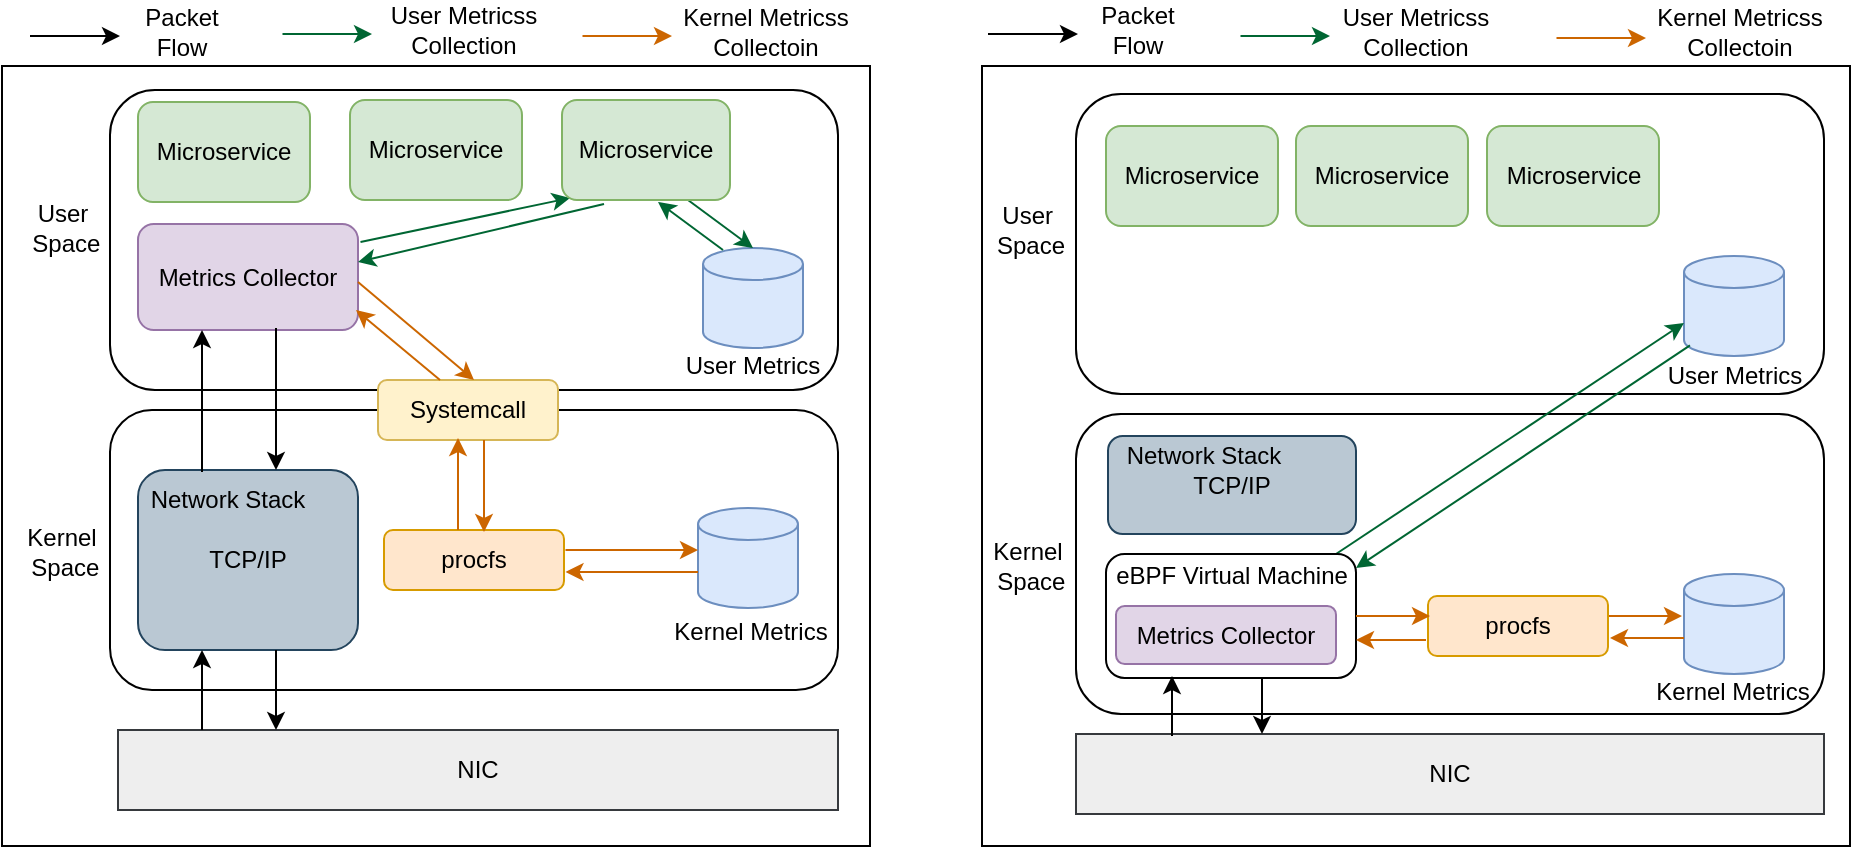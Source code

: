 <mxfile version="27.0.9" pages="7">
  <diagram name="Page-1" id="IO77q84ZRkrqehFLEdGY">
    <mxGraphModel dx="998" dy="671" grid="1" gridSize="10" guides="1" tooltips="1" connect="1" arrows="1" fold="1" page="1" pageScale="1" pageWidth="850" pageHeight="1100" math="0" shadow="0">
      <root>
        <mxCell id="0" />
        <mxCell id="1" parent="0" />
        <mxCell id="AvZIimj_dv59hejBGRqy-36" value="" style="rounded=0;whiteSpace=wrap;html=1;" vertex="1" parent="1">
          <mxGeometry x="790" y="633" width="434" height="390" as="geometry" />
        </mxCell>
        <mxCell id="AvZIimj_dv59hejBGRqy-1" value="" style="rounded=0;whiteSpace=wrap;html=1;" vertex="1" parent="1">
          <mxGeometry x="300" y="633" width="434" height="390" as="geometry" />
        </mxCell>
        <mxCell id="IAyO43YxmyaXaOCCAJYi-2" value="NIC" style="rounded=0;whiteSpace=wrap;html=1;fillColor=#eeeeee;strokeColor=#36393d;" parent="1" vertex="1">
          <mxGeometry x="358" y="965" width="360" height="40" as="geometry" />
        </mxCell>
        <mxCell id="IAyO43YxmyaXaOCCAJYi-3" value="" style="rounded=1;whiteSpace=wrap;html=1;" parent="1" vertex="1">
          <mxGeometry x="354" y="645" width="364" height="150" as="geometry" />
        </mxCell>
        <mxCell id="IAyO43YxmyaXaOCCAJYi-4" value="" style="rounded=1;whiteSpace=wrap;html=1;" parent="1" vertex="1">
          <mxGeometry x="354" y="805" width="364" height="140" as="geometry" />
        </mxCell>
        <mxCell id="IAyO43YxmyaXaOCCAJYi-5" value="Metrics Collector" style="rounded=1;whiteSpace=wrap;html=1;fillColor=#e1d5e7;strokeColor=#9673a6;" parent="1" vertex="1">
          <mxGeometry x="368" y="712" width="110" height="53" as="geometry" />
        </mxCell>
        <mxCell id="IAyO43YxmyaXaOCCAJYi-6" value="TCP/IP" style="rounded=1;whiteSpace=wrap;html=1;fillColor=#bac8d3;strokeColor=#23445d;" parent="1" vertex="1">
          <mxGeometry x="368" y="835" width="110" height="90" as="geometry" />
        </mxCell>
        <mxCell id="IAyO43YxmyaXaOCCAJYi-7" value="" style="shape=cylinder3;whiteSpace=wrap;html=1;boundedLbl=1;backgroundOutline=1;size=8;fillColor=#dae8fc;strokeColor=#6c8ebf;" parent="1" vertex="1">
          <mxGeometry x="650.5" y="724" width="50" height="50" as="geometry" />
        </mxCell>
        <mxCell id="IAyO43YxmyaXaOCCAJYi-8" value="" style="shape=cylinder3;whiteSpace=wrap;html=1;boundedLbl=1;backgroundOutline=1;size=8;fillColor=#dae8fc;strokeColor=#6c8ebf;" parent="1" vertex="1">
          <mxGeometry x="648" y="854" width="50" height="50" as="geometry" />
        </mxCell>
        <mxCell id="IAyO43YxmyaXaOCCAJYi-9" value="User Metrics" style="text;html=1;align=center;verticalAlign=middle;whiteSpace=wrap;rounded=0;" parent="1" vertex="1">
          <mxGeometry x="637.5" y="768" width="75" height="30" as="geometry" />
        </mxCell>
        <mxCell id="IAyO43YxmyaXaOCCAJYi-10" value="Kernel Metrics" style="text;html=1;align=center;verticalAlign=middle;whiteSpace=wrap;rounded=0;" parent="1" vertex="1">
          <mxGeometry x="622.75" y="901" width="102.5" height="30" as="geometry" />
        </mxCell>
        <mxCell id="IAyO43YxmyaXaOCCAJYi-11" value="Network Stack" style="text;html=1;align=center;verticalAlign=middle;whiteSpace=wrap;rounded=0;" parent="1" vertex="1">
          <mxGeometry x="358" y="835" width="110" height="30" as="geometry" />
        </mxCell>
        <mxCell id="IAyO43YxmyaXaOCCAJYi-12" value="" style="endArrow=classic;html=1;entryX=0.25;entryY=1;entryDx=0;entryDy=0;" parent="1" edge="1">
          <mxGeometry width="50" height="50" relative="1" as="geometry">
            <mxPoint x="400" y="965" as="sourcePoint" />
            <mxPoint x="400" y="925" as="targetPoint" />
            <Array as="points">
              <mxPoint x="400" y="935" />
            </Array>
          </mxGeometry>
        </mxCell>
        <mxCell id="IAyO43YxmyaXaOCCAJYi-13" value="" style="endArrow=classic;html=1;entryX=0.25;entryY=1;entryDx=0;entryDy=0;" parent="1" edge="1">
          <mxGeometry width="50" height="50" relative="1" as="geometry">
            <mxPoint x="437" y="925" as="sourcePoint" />
            <mxPoint x="437" y="965" as="targetPoint" />
            <Array as="points">
              <mxPoint x="437" y="935" />
            </Array>
          </mxGeometry>
        </mxCell>
        <mxCell id="IAyO43YxmyaXaOCCAJYi-14" value="" style="endArrow=classic;html=1;entryX=0.25;entryY=1;entryDx=0;entryDy=0;" parent="1" edge="1">
          <mxGeometry width="50" height="50" relative="1" as="geometry">
            <mxPoint x="400" y="836" as="sourcePoint" />
            <mxPoint x="400" y="765.0" as="targetPoint" />
            <Array as="points">
              <mxPoint x="400" y="806" />
            </Array>
          </mxGeometry>
        </mxCell>
        <mxCell id="IAyO43YxmyaXaOCCAJYi-15" value="" style="endArrow=classic;html=1;entryX=0.25;entryY=1;entryDx=0;entryDy=0;" parent="1" edge="1">
          <mxGeometry width="50" height="50" relative="1" as="geometry">
            <mxPoint x="437" y="764" as="sourcePoint" />
            <mxPoint x="437" y="835" as="targetPoint" />
            <Array as="points">
              <mxPoint x="437" y="805" />
            </Array>
          </mxGeometry>
        </mxCell>
        <mxCell id="IAyO43YxmyaXaOCCAJYi-16" value="Systemcall" style="rounded=1;whiteSpace=wrap;html=1;fillColor=#fff2cc;strokeColor=#d6b656;" parent="1" vertex="1">
          <mxGeometry x="488" y="790" width="90" height="30" as="geometry" />
        </mxCell>
        <mxCell id="IAyO43YxmyaXaOCCAJYi-17" value="procfs" style="rounded=1;whiteSpace=wrap;html=1;fillColor=#ffe6cc;strokeColor=#d79b00;" parent="1" vertex="1">
          <mxGeometry x="491" y="865" width="90" height="30" as="geometry" />
        </mxCell>
        <mxCell id="IAyO43YxmyaXaOCCAJYi-18" value="" style="endArrow=classic;html=1;strokeColor=#006633;entryX=0;entryY=1;entryDx=0;entryDy=0;" parent="1" edge="1">
          <mxGeometry width="50" height="50" relative="1" as="geometry">
            <mxPoint x="479.25" y="721" as="sourcePoint" />
            <mxPoint x="584" y="699.0" as="targetPoint" />
          </mxGeometry>
        </mxCell>
        <mxCell id="IAyO43YxmyaXaOCCAJYi-19" value="" style="endArrow=classic;html=1;entryX=0;entryY=0.25;entryDx=0;entryDy=0;strokeColor=#006633;exitX=0.75;exitY=1;exitDx=0;exitDy=0;" parent="1" source="IAyO43YxmyaXaOCCAJYi-30" edge="1">
          <mxGeometry width="50" height="50" relative="1" as="geometry">
            <mxPoint x="637.5" y="724" as="sourcePoint" />
            <mxPoint x="675.5" y="724" as="targetPoint" />
          </mxGeometry>
        </mxCell>
        <mxCell id="IAyO43YxmyaXaOCCAJYi-20" value="" style="endArrow=classic;html=1;strokeColor=#CC6600;" parent="1" edge="1">
          <mxGeometry width="50" height="50" relative="1" as="geometry">
            <mxPoint x="541" y="820" as="sourcePoint" />
            <mxPoint x="541" y="866" as="targetPoint" />
          </mxGeometry>
        </mxCell>
        <mxCell id="IAyO43YxmyaXaOCCAJYi-21" value="" style="endArrow=classic;html=1;strokeColor=#CC6600;" parent="1" edge="1">
          <mxGeometry width="50" height="50" relative="1" as="geometry">
            <mxPoint x="528" y="865" as="sourcePoint" />
            <mxPoint x="528" y="819" as="targetPoint" />
          </mxGeometry>
        </mxCell>
        <mxCell id="IAyO43YxmyaXaOCCAJYi-22" value="" style="endArrow=classic;html=1;strokeColor=#CC6600;" parent="1" edge="1">
          <mxGeometry width="50" height="50" relative="1" as="geometry">
            <mxPoint x="581.75" y="875" as="sourcePoint" />
            <mxPoint x="648" y="875" as="targetPoint" />
          </mxGeometry>
        </mxCell>
        <mxCell id="IAyO43YxmyaXaOCCAJYi-23" value="" style="endArrow=classic;html=1;strokeColor=#CC6600;" parent="1" edge="1">
          <mxGeometry width="50" height="50" relative="1" as="geometry">
            <mxPoint x="648" y="886" as="sourcePoint" />
            <mxPoint x="581.75" y="886" as="targetPoint" />
          </mxGeometry>
        </mxCell>
        <mxCell id="IAyO43YxmyaXaOCCAJYi-24" value="&lt;div&gt;&lt;br&gt;&lt;/div&gt;&lt;div&gt;&lt;br&gt;&lt;/div&gt;&lt;div&gt;&lt;br&gt;&lt;/div&gt;&lt;div&gt;&lt;br&gt;&lt;/div&gt;" style="endArrow=classic;html=1;strokeColor=#CC6600;" parent="1" edge="1">
          <mxGeometry width="50" height="50" relative="1" as="geometry">
            <mxPoint x="478" y="741" as="sourcePoint" />
            <mxPoint x="536" y="790" as="targetPoint" />
          </mxGeometry>
        </mxCell>
        <mxCell id="IAyO43YxmyaXaOCCAJYi-25" value="&lt;div&gt;&lt;br&gt;&lt;/div&gt;&lt;div&gt;&lt;br&gt;&lt;/div&gt;&lt;div&gt;&lt;br&gt;&lt;/div&gt;&lt;div&gt;&lt;br&gt;&lt;/div&gt;" style="endArrow=classic;html=1;strokeColor=#CC6600;" parent="1" edge="1">
          <mxGeometry width="50" height="50" relative="1" as="geometry">
            <mxPoint x="519" y="790" as="sourcePoint" />
            <mxPoint x="477" y="755" as="targetPoint" />
          </mxGeometry>
        </mxCell>
        <mxCell id="IAyO43YxmyaXaOCCAJYi-26" value="User&lt;div&gt;&amp;nbsp;Space&lt;/div&gt;" style="text;html=1;align=center;verticalAlign=middle;whiteSpace=wrap;rounded=0;rotation=0;" parent="1" vertex="1">
          <mxGeometry x="305" y="699" width="51" height="30" as="geometry" />
        </mxCell>
        <mxCell id="IAyO43YxmyaXaOCCAJYi-27" value="Kernel&lt;div&gt;&amp;nbsp;Space&lt;/div&gt;" style="text;html=1;align=center;verticalAlign=middle;whiteSpace=wrap;rounded=0;rotation=0;" parent="1" vertex="1">
          <mxGeometry x="300" y="861" width="60" height="30" as="geometry" />
        </mxCell>
        <mxCell id="IAyO43YxmyaXaOCCAJYi-28" value="Microservice" style="rounded=1;whiteSpace=wrap;html=1;fillColor=#d5e8d4;strokeColor=#82b366;" parent="1" vertex="1">
          <mxGeometry x="368" y="651" width="86" height="50" as="geometry" />
        </mxCell>
        <mxCell id="IAyO43YxmyaXaOCCAJYi-29" value="Microservice" style="rounded=1;whiteSpace=wrap;html=1;fillColor=#d5e8d4;strokeColor=#82b366;" parent="1" vertex="1">
          <mxGeometry x="474" y="650" width="86" height="50" as="geometry" />
        </mxCell>
        <mxCell id="IAyO43YxmyaXaOCCAJYi-30" value="Microservice" style="rounded=1;whiteSpace=wrap;html=1;fillColor=#d5e8d4;strokeColor=#82b366;" parent="1" vertex="1">
          <mxGeometry x="580" y="650" width="84" height="50" as="geometry" />
        </mxCell>
        <mxCell id="IAyO43YxmyaXaOCCAJYi-31" value="" style="endArrow=classic;html=1;strokeColor=#006633;entryX=0;entryY=1;entryDx=0;entryDy=0;" parent="1" edge="1">
          <mxGeometry width="50" height="50" relative="1" as="geometry">
            <mxPoint x="601" y="702" as="sourcePoint" />
            <mxPoint x="478" y="731" as="targetPoint" />
          </mxGeometry>
        </mxCell>
        <mxCell id="IAyO43YxmyaXaOCCAJYi-32" value="" style="endArrow=classic;html=1;entryX=0;entryY=0.25;entryDx=0;entryDy=0;strokeColor=#006633;exitX=0.75;exitY=1;exitDx=0;exitDy=0;" parent="1" edge="1">
          <mxGeometry width="50" height="50" relative="1" as="geometry">
            <mxPoint x="660.5" y="725" as="sourcePoint" />
            <mxPoint x="628" y="701" as="targetPoint" />
          </mxGeometry>
        </mxCell>
        <mxCell id="IAyO43YxmyaXaOCCAJYi-33" value="" style="endArrow=classic;html=1;strokeColor=#006633;" parent="1" edge="1">
          <mxGeometry width="50" height="50" relative="1" as="geometry">
            <mxPoint x="440.25" y="617" as="sourcePoint" />
            <mxPoint x="485" y="617" as="targetPoint" />
          </mxGeometry>
        </mxCell>
        <mxCell id="IAyO43YxmyaXaOCCAJYi-34" value="" style="endArrow=classic;html=1;strokeColor=#000000;" parent="1" edge="1">
          <mxGeometry width="50" height="50" relative="1" as="geometry">
            <mxPoint x="314" y="618" as="sourcePoint" />
            <mxPoint x="359" y="618" as="targetPoint" />
          </mxGeometry>
        </mxCell>
        <mxCell id="IAyO43YxmyaXaOCCAJYi-35" value="" style="endArrow=classic;html=1;strokeColor=#CC6600;" parent="1" edge="1">
          <mxGeometry width="50" height="50" relative="1" as="geometry">
            <mxPoint x="590.25" y="618" as="sourcePoint" />
            <mxPoint x="635" y="618" as="targetPoint" />
          </mxGeometry>
        </mxCell>
        <mxCell id="IAyO43YxmyaXaOCCAJYi-36" value="Packet Flow" style="text;html=1;align=center;verticalAlign=middle;whiteSpace=wrap;rounded=0;" parent="1" vertex="1">
          <mxGeometry x="360" y="601" width="60" height="30" as="geometry" />
        </mxCell>
        <mxCell id="IAyO43YxmyaXaOCCAJYi-37" value="User Metricss&lt;br&gt;Collection" style="text;html=1;align=center;verticalAlign=middle;whiteSpace=wrap;rounded=0;" parent="1" vertex="1">
          <mxGeometry x="480" y="600" width="102" height="30" as="geometry" />
        </mxCell>
        <mxCell id="IAyO43YxmyaXaOCCAJYi-38" value="Kernel Metricss&lt;br&gt;Collectoin" style="text;html=1;align=center;verticalAlign=middle;whiteSpace=wrap;rounded=0;" parent="1" vertex="1">
          <mxGeometry x="639" y="601" width="86" height="30" as="geometry" />
        </mxCell>
        <mxCell id="AvZIimj_dv59hejBGRqy-2" value="NIC" style="rounded=0;whiteSpace=wrap;html=1;fillColor=#eeeeee;strokeColor=#36393d;" vertex="1" parent="1">
          <mxGeometry x="837" y="967" width="374" height="40" as="geometry" />
        </mxCell>
        <mxCell id="AvZIimj_dv59hejBGRqy-3" value="" style="rounded=1;whiteSpace=wrap;html=1;" vertex="1" parent="1">
          <mxGeometry x="837" y="647" width="374" height="150" as="geometry" />
        </mxCell>
        <mxCell id="AvZIimj_dv59hejBGRqy-4" value="" style="rounded=1;whiteSpace=wrap;html=1;" vertex="1" parent="1">
          <mxGeometry x="837" y="807" width="374" height="150" as="geometry" />
        </mxCell>
        <mxCell id="AvZIimj_dv59hejBGRqy-5" value="TCP/IP" style="rounded=1;whiteSpace=wrap;html=1;fillColor=#bac8d3;strokeColor=#23445d;" vertex="1" parent="1">
          <mxGeometry x="853" y="818" width="124" height="49" as="geometry" />
        </mxCell>
        <mxCell id="AvZIimj_dv59hejBGRqy-6" value="" style="shape=cylinder3;whiteSpace=wrap;html=1;boundedLbl=1;backgroundOutline=1;size=8;fillColor=#dae8fc;strokeColor=#6c8ebf;" vertex="1" parent="1">
          <mxGeometry x="1141" y="728" width="50" height="50" as="geometry" />
        </mxCell>
        <mxCell id="AvZIimj_dv59hejBGRqy-7" value="" style="shape=cylinder3;whiteSpace=wrap;html=1;boundedLbl=1;backgroundOutline=1;size=8;fillColor=#dae8fc;strokeColor=#6c8ebf;" vertex="1" parent="1">
          <mxGeometry x="1141" y="887" width="50" height="50" as="geometry" />
        </mxCell>
        <mxCell id="AvZIimj_dv59hejBGRqy-8" value="User Metrics" style="text;html=1;align=center;verticalAlign=middle;whiteSpace=wrap;rounded=0;" vertex="1" parent="1">
          <mxGeometry x="1128.5" y="773" width="75" height="30" as="geometry" />
        </mxCell>
        <mxCell id="AvZIimj_dv59hejBGRqy-9" value="Kernel Metrics" style="text;html=1;align=center;verticalAlign=middle;whiteSpace=wrap;rounded=0;" vertex="1" parent="1">
          <mxGeometry x="1113.75" y="931" width="102.5" height="30" as="geometry" />
        </mxCell>
        <mxCell id="AvZIimj_dv59hejBGRqy-10" value="Network Stack" style="text;html=1;align=center;verticalAlign=middle;whiteSpace=wrap;rounded=0;" vertex="1" parent="1">
          <mxGeometry x="846" y="813" width="110" height="30" as="geometry" />
        </mxCell>
        <mxCell id="AvZIimj_dv59hejBGRqy-11" value="" style="endArrow=classic;html=1;entryX=0.25;entryY=1;entryDx=0;entryDy=0;" edge="1" parent="1">
          <mxGeometry width="50" height="50" relative="1" as="geometry">
            <mxPoint x="930" y="937" as="sourcePoint" />
            <mxPoint x="930" y="967" as="targetPoint" />
            <Array as="points">
              <mxPoint x="930" y="937" />
            </Array>
          </mxGeometry>
        </mxCell>
        <mxCell id="AvZIimj_dv59hejBGRqy-12" value="" style="endArrow=classic;html=1;strokeColor=#CC6600;" edge="1" parent="1">
          <mxGeometry width="50" height="50" relative="1" as="geometry">
            <mxPoint x="1096" y="908" as="sourcePoint" />
            <mxPoint x="1140" y="908" as="targetPoint" />
          </mxGeometry>
        </mxCell>
        <mxCell id="AvZIimj_dv59hejBGRqy-13" value="procfs" style="rounded=1;whiteSpace=wrap;html=1;fillColor=#ffe6cc;strokeColor=#d79b00;" vertex="1" parent="1">
          <mxGeometry x="1013" y="898" width="90" height="30" as="geometry" />
        </mxCell>
        <mxCell id="AvZIimj_dv59hejBGRqy-14" value="" style="endArrow=classic;html=1;strokeColor=#CC6600;" edge="1" parent="1">
          <mxGeometry width="50" height="50" relative="1" as="geometry">
            <mxPoint x="1141" y="919" as="sourcePoint" />
            <mxPoint x="1104" y="919" as="targetPoint" />
          </mxGeometry>
        </mxCell>
        <mxCell id="AvZIimj_dv59hejBGRqy-15" value="" style="endArrow=classic;html=1;strokeColor=#006633;exitX=0;exitY=1;exitDx=0;exitDy=-8;exitPerimeter=0;entryX=0;entryY=0;entryDx=0;entryDy=33.5;entryPerimeter=0;" edge="1" parent="1" target="AvZIimj_dv59hejBGRqy-6">
          <mxGeometry width="50" height="50" relative="1" as="geometry">
            <mxPoint x="967" y="877" as="sourcePoint" />
            <mxPoint x="1148" y="716.5" as="targetPoint" />
          </mxGeometry>
        </mxCell>
        <mxCell id="AvZIimj_dv59hejBGRqy-16" value="" style="rounded=1;whiteSpace=wrap;html=1;" vertex="1" parent="1">
          <mxGeometry x="852" y="877" width="125" height="62" as="geometry" />
        </mxCell>
        <mxCell id="AvZIimj_dv59hejBGRqy-17" value="Metrics Collector" style="rounded=1;whiteSpace=wrap;html=1;fillColor=#e1d5e7;strokeColor=#9673a6;" vertex="1" parent="1">
          <mxGeometry x="857" y="903" width="110" height="29" as="geometry" />
        </mxCell>
        <mxCell id="AvZIimj_dv59hejBGRqy-18" value="" style="endArrow=classic;html=1;strokeColor=#CC6600;" edge="1" parent="1">
          <mxGeometry width="50" height="50" relative="1" as="geometry">
            <mxPoint x="977" y="908" as="sourcePoint" />
            <mxPoint x="1014" y="908" as="targetPoint" />
          </mxGeometry>
        </mxCell>
        <mxCell id="AvZIimj_dv59hejBGRqy-19" value="" style="endArrow=classic;html=1;strokeColor=#CC6600;" edge="1" parent="1">
          <mxGeometry width="50" height="50" relative="1" as="geometry">
            <mxPoint x="1012" y="920" as="sourcePoint" />
            <mxPoint x="977" y="920" as="targetPoint" />
          </mxGeometry>
        </mxCell>
        <mxCell id="AvZIimj_dv59hejBGRqy-20" value="eBPF Virtual Machine" style="text;html=1;align=center;verticalAlign=middle;whiteSpace=wrap;rounded=0;" vertex="1" parent="1">
          <mxGeometry x="855" y="873" width="120" height="30" as="geometry" />
        </mxCell>
        <mxCell id="AvZIimj_dv59hejBGRqy-21" value="User&amp;nbsp;&lt;div&gt;Space&lt;/div&gt;" style="text;html=1;align=center;verticalAlign=middle;whiteSpace=wrap;rounded=0;rotation=0;" vertex="1" parent="1">
          <mxGeometry x="788" y="700" width="53" height="30" as="geometry" />
        </mxCell>
        <mxCell id="AvZIimj_dv59hejBGRqy-22" value="Kernel&lt;br&gt;&amp;nbsp;Space" style="text;html=1;align=center;verticalAlign=middle;whiteSpace=wrap;rounded=0;rotation=0;" vertex="1" parent="1">
          <mxGeometry x="783" y="868" width="60" height="30" as="geometry" />
        </mxCell>
        <mxCell id="AvZIimj_dv59hejBGRqy-23" value="" style="endArrow=classic;html=1;entryX=0.25;entryY=1;entryDx=0;entryDy=0;" edge="1" parent="1">
          <mxGeometry width="50" height="50" relative="1" as="geometry">
            <mxPoint x="885" y="968" as="sourcePoint" />
            <mxPoint x="885" y="938" as="targetPoint" />
            <Array as="points">
              <mxPoint x="885" y="938" />
            </Array>
          </mxGeometry>
        </mxCell>
        <mxCell id="AvZIimj_dv59hejBGRqy-24" value="Microservice" style="rounded=1;whiteSpace=wrap;html=1;fillColor=#d5e8d4;strokeColor=#82b366;" vertex="1" parent="1">
          <mxGeometry x="1042.5" y="663" width="86" height="50" as="geometry" />
        </mxCell>
        <mxCell id="AvZIimj_dv59hejBGRqy-25" value="Microservice" style="rounded=1;whiteSpace=wrap;html=1;fillColor=#d5e8d4;strokeColor=#82b366;" vertex="1" parent="1">
          <mxGeometry x="947" y="663" width="86" height="50" as="geometry" />
        </mxCell>
        <mxCell id="AvZIimj_dv59hejBGRqy-26" value="Microservice" style="rounded=1;whiteSpace=wrap;html=1;fillColor=#d5e8d4;strokeColor=#82b366;" vertex="1" parent="1">
          <mxGeometry x="852" y="663" width="86" height="50" as="geometry" />
        </mxCell>
        <mxCell id="AvZIimj_dv59hejBGRqy-27" value="" style="endArrow=classic;html=1;strokeColor=#006633;exitX=0.145;exitY=1;exitDx=0;exitDy=-2.32;exitPerimeter=0;entryX=1;entryY=0;entryDx=0;entryDy=0;" edge="1" parent="1">
          <mxGeometry width="50" height="50" relative="1" as="geometry">
            <mxPoint x="1144" y="772.68" as="sourcePoint" />
            <mxPoint x="977" y="884" as="targetPoint" />
          </mxGeometry>
        </mxCell>
        <mxCell id="AvZIimj_dv59hejBGRqy-28" value="" style="endArrow=classic;html=1;strokeColor=#006633;" edge="1" parent="1">
          <mxGeometry width="50" height="50" relative="1" as="geometry">
            <mxPoint x="919.25" y="618" as="sourcePoint" />
            <mxPoint x="964" y="618" as="targetPoint" />
          </mxGeometry>
        </mxCell>
        <mxCell id="AvZIimj_dv59hejBGRqy-29" value="" style="endArrow=classic;html=1;strokeColor=#000000;" edge="1" parent="1">
          <mxGeometry width="50" height="50" relative="1" as="geometry">
            <mxPoint x="793" y="617" as="sourcePoint" />
            <mxPoint x="838" y="617" as="targetPoint" />
          </mxGeometry>
        </mxCell>
        <mxCell id="AvZIimj_dv59hejBGRqy-30" value="" style="endArrow=classic;html=1;strokeColor=#CC6600;" edge="1" parent="1">
          <mxGeometry width="50" height="50" relative="1" as="geometry">
            <mxPoint x="1077.25" y="619" as="sourcePoint" />
            <mxPoint x="1122" y="619" as="targetPoint" />
          </mxGeometry>
        </mxCell>
        <mxCell id="AvZIimj_dv59hejBGRqy-31" value="Packet Flow" style="text;html=1;align=center;verticalAlign=middle;whiteSpace=wrap;rounded=0;" vertex="1" parent="1">
          <mxGeometry x="838" y="600" width="60" height="30" as="geometry" />
        </mxCell>
        <mxCell id="AvZIimj_dv59hejBGRqy-32" value="User Metricss&lt;br&gt;Collection" style="text;html=1;align=center;verticalAlign=middle;whiteSpace=wrap;rounded=0;" vertex="1" parent="1">
          <mxGeometry x="956" y="601" width="102" height="30" as="geometry" />
        </mxCell>
        <mxCell id="AvZIimj_dv59hejBGRqy-33" value="Kernel Metricss&lt;br&gt;Collectoin" style="text;html=1;align=center;verticalAlign=middle;whiteSpace=wrap;rounded=0;" vertex="1" parent="1">
          <mxGeometry x="1126" y="601" width="86" height="30" as="geometry" />
        </mxCell>
      </root>
    </mxGraphModel>
  </diagram>
  <diagram name="mointoring-overview" id="0qD76N38VphAicKuKoqQ">
    <mxGraphModel dx="2926" dy="1142" grid="1" gridSize="10" guides="1" tooltips="1" connect="1" arrows="1" fold="1" page="1" pageScale="1" pageWidth="850" pageHeight="1100" math="0" shadow="0">
      <root>
        <mxCell id="ILS3UjkRGKX_H6xfbxHP-0" />
        <mxCell id="ILS3UjkRGKX_H6xfbxHP-1" parent="ILS3UjkRGKX_H6xfbxHP-0" />
        <mxCell id="ILS3UjkRGKX_H6xfbxHP-3" value="" style="rounded=0;whiteSpace=wrap;html=1;" vertex="1" parent="ILS3UjkRGKX_H6xfbxHP-1">
          <mxGeometry x="300" y="633" width="434" height="390" as="geometry" />
        </mxCell>
        <mxCell id="xP4JE1kyjad8riO4oYw_-2" value="" style="rounded=1;whiteSpace=wrap;html=1;" vertex="1" parent="ILS3UjkRGKX_H6xfbxHP-1">
          <mxGeometry x="346" y="803" width="374" height="150" as="geometry" />
        </mxCell>
        <mxCell id="xP4JE1kyjad8riO4oYw_-1" value="" style="rounded=1;whiteSpace=wrap;html=1;" vertex="1" parent="ILS3UjkRGKX_H6xfbxHP-1">
          <mxGeometry x="347" y="644" width="374" height="150" as="geometry" />
        </mxCell>
        <mxCell id="ILS3UjkRGKX_H6xfbxHP-2" value="" style="rounded=0;whiteSpace=wrap;html=1;" vertex="1" parent="ILS3UjkRGKX_H6xfbxHP-1">
          <mxGeometry x="790" y="633" width="434" height="390" as="geometry" />
        </mxCell>
        <mxCell id="ILS3UjkRGKX_H6xfbxHP-4" value="NIC" style="rounded=0;whiteSpace=wrap;html=1;fillColor=#eeeeee;strokeColor=#36393d;" vertex="1" parent="ILS3UjkRGKX_H6xfbxHP-1">
          <mxGeometry x="358" y="965" width="360" height="40" as="geometry" />
        </mxCell>
        <mxCell id="ILS3UjkRGKX_H6xfbxHP-5" value="" style="rounded=1;whiteSpace=wrap;html=1;" vertex="1" parent="ILS3UjkRGKX_H6xfbxHP-1">
          <mxGeometry x="800" y="190" width="364" height="150" as="geometry" />
        </mxCell>
        <mxCell id="ILS3UjkRGKX_H6xfbxHP-6" value="" style="rounded=1;whiteSpace=wrap;html=1;" vertex="1" parent="ILS3UjkRGKX_H6xfbxHP-1">
          <mxGeometry x="358" y="270" width="364" height="140" as="geometry" />
        </mxCell>
        <mxCell id="ILS3UjkRGKX_H6xfbxHP-7" value="Metrics Collector" style="rounded=1;whiteSpace=wrap;html=1;fillColor=#e1d5e7;strokeColor=#9673a6;" vertex="1" parent="ILS3UjkRGKX_H6xfbxHP-1">
          <mxGeometry x="368" y="712" width="110" height="53" as="geometry" />
        </mxCell>
        <mxCell id="ILS3UjkRGKX_H6xfbxHP-8" value="TCP/IP" style="rounded=1;whiteSpace=wrap;html=1;fillColor=#bac8d3;strokeColor=#23445d;" vertex="1" parent="ILS3UjkRGKX_H6xfbxHP-1">
          <mxGeometry x="368" y="835" width="110" height="90" as="geometry" />
        </mxCell>
        <mxCell id="ILS3UjkRGKX_H6xfbxHP-9" value="" style="shape=cylinder3;whiteSpace=wrap;html=1;boundedLbl=1;backgroundOutline=1;size=8;fillColor=#dae8fc;strokeColor=#6c8ebf;" vertex="1" parent="ILS3UjkRGKX_H6xfbxHP-1">
          <mxGeometry x="650.5" y="724" width="50" height="50" as="geometry" />
        </mxCell>
        <mxCell id="ILS3UjkRGKX_H6xfbxHP-10" value="" style="shape=cylinder3;whiteSpace=wrap;html=1;boundedLbl=1;backgroundOutline=1;size=8;fillColor=#dae8fc;strokeColor=#6c8ebf;" vertex="1" parent="ILS3UjkRGKX_H6xfbxHP-1">
          <mxGeometry x="648" y="854" width="50" height="50" as="geometry" />
        </mxCell>
        <mxCell id="ILS3UjkRGKX_H6xfbxHP-11" value="User Metrics" style="text;html=1;align=center;verticalAlign=middle;whiteSpace=wrap;rounded=0;" vertex="1" parent="ILS3UjkRGKX_H6xfbxHP-1">
          <mxGeometry x="637.5" y="768" width="75" height="30" as="geometry" />
        </mxCell>
        <mxCell id="ILS3UjkRGKX_H6xfbxHP-12" value="Kernel Metrics" style="text;html=1;align=center;verticalAlign=middle;whiteSpace=wrap;rounded=0;" vertex="1" parent="ILS3UjkRGKX_H6xfbxHP-1">
          <mxGeometry x="622.75" y="901" width="102.5" height="30" as="geometry" />
        </mxCell>
        <mxCell id="ILS3UjkRGKX_H6xfbxHP-13" value="Network Stack" style="text;html=1;align=center;verticalAlign=middle;whiteSpace=wrap;rounded=0;" vertex="1" parent="ILS3UjkRGKX_H6xfbxHP-1">
          <mxGeometry x="358" y="835" width="110" height="30" as="geometry" />
        </mxCell>
        <mxCell id="ILS3UjkRGKX_H6xfbxHP-14" value="" style="endArrow=classic;html=1;entryX=0.25;entryY=1;entryDx=0;entryDy=0;" edge="1" parent="ILS3UjkRGKX_H6xfbxHP-1">
          <mxGeometry width="50" height="50" relative="1" as="geometry">
            <mxPoint x="400" y="965" as="sourcePoint" />
            <mxPoint x="400" y="925" as="targetPoint" />
            <Array as="points">
              <mxPoint x="400" y="935" />
            </Array>
          </mxGeometry>
        </mxCell>
        <mxCell id="ILS3UjkRGKX_H6xfbxHP-15" value="" style="endArrow=classic;html=1;entryX=0.25;entryY=1;entryDx=0;entryDy=0;" edge="1" parent="ILS3UjkRGKX_H6xfbxHP-1">
          <mxGeometry width="50" height="50" relative="1" as="geometry">
            <mxPoint x="437" y="925" as="sourcePoint" />
            <mxPoint x="437" y="965" as="targetPoint" />
            <Array as="points">
              <mxPoint x="437" y="935" />
            </Array>
          </mxGeometry>
        </mxCell>
        <mxCell id="ILS3UjkRGKX_H6xfbxHP-16" value="" style="endArrow=classic;html=1;entryX=0.25;entryY=1;entryDx=0;entryDy=0;" edge="1" parent="ILS3UjkRGKX_H6xfbxHP-1">
          <mxGeometry width="50" height="50" relative="1" as="geometry">
            <mxPoint x="400" y="836" as="sourcePoint" />
            <mxPoint x="400" y="765.0" as="targetPoint" />
            <Array as="points">
              <mxPoint x="400" y="806" />
            </Array>
          </mxGeometry>
        </mxCell>
        <mxCell id="ILS3UjkRGKX_H6xfbxHP-17" value="" style="endArrow=classic;html=1;entryX=0.25;entryY=1;entryDx=0;entryDy=0;" edge="1" parent="ILS3UjkRGKX_H6xfbxHP-1">
          <mxGeometry width="50" height="50" relative="1" as="geometry">
            <mxPoint x="437" y="764" as="sourcePoint" />
            <mxPoint x="437" y="835" as="targetPoint" />
            <Array as="points">
              <mxPoint x="437" y="805" />
            </Array>
          </mxGeometry>
        </mxCell>
        <mxCell id="ILS3UjkRGKX_H6xfbxHP-18" value="Systemcall" style="rounded=1;whiteSpace=wrap;html=1;fillColor=#fff2cc;strokeColor=#d6b656;" vertex="1" parent="ILS3UjkRGKX_H6xfbxHP-1">
          <mxGeometry x="488" y="790" width="90" height="30" as="geometry" />
        </mxCell>
        <mxCell id="ILS3UjkRGKX_H6xfbxHP-19" value="procfs" style="rounded=1;whiteSpace=wrap;html=1;fillColor=#ffe6cc;strokeColor=#d79b00;" vertex="1" parent="ILS3UjkRGKX_H6xfbxHP-1">
          <mxGeometry x="491" y="865" width="90" height="30" as="geometry" />
        </mxCell>
        <mxCell id="ILS3UjkRGKX_H6xfbxHP-20" value="" style="endArrow=classic;html=1;strokeColor=#006633;entryX=0;entryY=1;entryDx=0;entryDy=0;" edge="1" parent="ILS3UjkRGKX_H6xfbxHP-1">
          <mxGeometry width="50" height="50" relative="1" as="geometry">
            <mxPoint x="479.25" y="721" as="sourcePoint" />
            <mxPoint x="584" y="699.0" as="targetPoint" />
          </mxGeometry>
        </mxCell>
        <mxCell id="ILS3UjkRGKX_H6xfbxHP-21" value="" style="endArrow=classic;html=1;entryX=0;entryY=0.25;entryDx=0;entryDy=0;strokeColor=#006633;exitX=0.75;exitY=1;exitDx=0;exitDy=0;" edge="1" parent="ILS3UjkRGKX_H6xfbxHP-1" source="ILS3UjkRGKX_H6xfbxHP-32">
          <mxGeometry width="50" height="50" relative="1" as="geometry">
            <mxPoint x="637.5" y="724" as="sourcePoint" />
            <mxPoint x="675.5" y="724" as="targetPoint" />
          </mxGeometry>
        </mxCell>
        <mxCell id="ILS3UjkRGKX_H6xfbxHP-22" value="" style="endArrow=classic;html=1;strokeColor=#CC6600;" edge="1" parent="ILS3UjkRGKX_H6xfbxHP-1">
          <mxGeometry width="50" height="50" relative="1" as="geometry">
            <mxPoint x="541" y="820" as="sourcePoint" />
            <mxPoint x="541" y="866" as="targetPoint" />
          </mxGeometry>
        </mxCell>
        <mxCell id="ILS3UjkRGKX_H6xfbxHP-23" value="" style="endArrow=classic;html=1;strokeColor=#CC6600;" edge="1" parent="ILS3UjkRGKX_H6xfbxHP-1">
          <mxGeometry width="50" height="50" relative="1" as="geometry">
            <mxPoint x="528" y="865" as="sourcePoint" />
            <mxPoint x="528" y="819" as="targetPoint" />
          </mxGeometry>
        </mxCell>
        <mxCell id="ILS3UjkRGKX_H6xfbxHP-24" value="" style="endArrow=classic;html=1;strokeColor=#CC6600;" edge="1" parent="ILS3UjkRGKX_H6xfbxHP-1">
          <mxGeometry width="50" height="50" relative="1" as="geometry">
            <mxPoint x="581.75" y="875" as="sourcePoint" />
            <mxPoint x="648" y="875" as="targetPoint" />
          </mxGeometry>
        </mxCell>
        <mxCell id="ILS3UjkRGKX_H6xfbxHP-25" value="" style="endArrow=classic;html=1;strokeColor=#CC6600;" edge="1" parent="ILS3UjkRGKX_H6xfbxHP-1">
          <mxGeometry width="50" height="50" relative="1" as="geometry">
            <mxPoint x="648" y="886" as="sourcePoint" />
            <mxPoint x="581.75" y="886" as="targetPoint" />
          </mxGeometry>
        </mxCell>
        <mxCell id="ILS3UjkRGKX_H6xfbxHP-26" value="&lt;div&gt;&lt;br&gt;&lt;/div&gt;&lt;div&gt;&lt;br&gt;&lt;/div&gt;&lt;div&gt;&lt;br&gt;&lt;/div&gt;&lt;div&gt;&lt;br&gt;&lt;/div&gt;" style="endArrow=classic;html=1;strokeColor=#CC6600;" edge="1" parent="ILS3UjkRGKX_H6xfbxHP-1">
          <mxGeometry width="50" height="50" relative="1" as="geometry">
            <mxPoint x="478" y="741" as="sourcePoint" />
            <mxPoint x="536" y="790" as="targetPoint" />
          </mxGeometry>
        </mxCell>
        <mxCell id="ILS3UjkRGKX_H6xfbxHP-27" value="&lt;div&gt;&lt;br&gt;&lt;/div&gt;&lt;div&gt;&lt;br&gt;&lt;/div&gt;&lt;div&gt;&lt;br&gt;&lt;/div&gt;&lt;div&gt;&lt;br&gt;&lt;/div&gt;" style="endArrow=classic;html=1;strokeColor=#CC6600;" edge="1" parent="ILS3UjkRGKX_H6xfbxHP-1">
          <mxGeometry width="50" height="50" relative="1" as="geometry">
            <mxPoint x="519" y="790" as="sourcePoint" />
            <mxPoint x="477" y="755" as="targetPoint" />
          </mxGeometry>
        </mxCell>
        <mxCell id="ILS3UjkRGKX_H6xfbxHP-28" value="User&lt;div&gt;&amp;nbsp;Space&lt;/div&gt;" style="text;html=1;align=center;verticalAlign=middle;whiteSpace=wrap;rounded=0;rotation=0;" vertex="1" parent="ILS3UjkRGKX_H6xfbxHP-1">
          <mxGeometry x="296" y="699" width="51" height="30" as="geometry" />
        </mxCell>
        <mxCell id="ILS3UjkRGKX_H6xfbxHP-29" value="Kernel&lt;div&gt;&amp;nbsp;Space&lt;/div&gt;" style="text;html=1;align=center;verticalAlign=middle;whiteSpace=wrap;rounded=0;rotation=0;" vertex="1" parent="ILS3UjkRGKX_H6xfbxHP-1">
          <mxGeometry x="293" y="861" width="60" height="30" as="geometry" />
        </mxCell>
        <mxCell id="ILS3UjkRGKX_H6xfbxHP-30" value="Microservice" style="rounded=1;whiteSpace=wrap;html=1;fillColor=#d5e8d4;strokeColor=#82b366;" vertex="1" parent="ILS3UjkRGKX_H6xfbxHP-1">
          <mxGeometry x="368" y="651" width="86" height="50" as="geometry" />
        </mxCell>
        <mxCell id="ILS3UjkRGKX_H6xfbxHP-31" value="Microservice" style="rounded=1;whiteSpace=wrap;html=1;fillColor=#d5e8d4;strokeColor=#82b366;" vertex="1" parent="ILS3UjkRGKX_H6xfbxHP-1">
          <mxGeometry x="474" y="650" width="86" height="50" as="geometry" />
        </mxCell>
        <mxCell id="ILS3UjkRGKX_H6xfbxHP-32" value="Microservice" style="rounded=1;whiteSpace=wrap;html=1;fillColor=#d5e8d4;strokeColor=#82b366;" vertex="1" parent="ILS3UjkRGKX_H6xfbxHP-1">
          <mxGeometry x="580" y="650" width="84" height="50" as="geometry" />
        </mxCell>
        <mxCell id="ILS3UjkRGKX_H6xfbxHP-33" value="" style="endArrow=classic;html=1;strokeColor=#006633;entryX=0;entryY=1;entryDx=0;entryDy=0;" edge="1" parent="ILS3UjkRGKX_H6xfbxHP-1">
          <mxGeometry width="50" height="50" relative="1" as="geometry">
            <mxPoint x="601" y="702" as="sourcePoint" />
            <mxPoint x="478" y="731" as="targetPoint" />
          </mxGeometry>
        </mxCell>
        <mxCell id="ILS3UjkRGKX_H6xfbxHP-34" value="" style="endArrow=classic;html=1;entryX=0;entryY=0.25;entryDx=0;entryDy=0;strokeColor=#006633;exitX=0.75;exitY=1;exitDx=0;exitDy=0;" edge="1" parent="ILS3UjkRGKX_H6xfbxHP-1">
          <mxGeometry width="50" height="50" relative="1" as="geometry">
            <mxPoint x="660.5" y="725" as="sourcePoint" />
            <mxPoint x="628" y="701" as="targetPoint" />
          </mxGeometry>
        </mxCell>
        <mxCell id="ILS3UjkRGKX_H6xfbxHP-35" value="" style="endArrow=classic;html=1;strokeColor=#006633;" edge="1" parent="ILS3UjkRGKX_H6xfbxHP-1">
          <mxGeometry width="50" height="50" relative="1" as="geometry">
            <mxPoint x="698.25" y="612" as="sourcePoint" />
            <mxPoint x="743" y="612" as="targetPoint" />
          </mxGeometry>
        </mxCell>
        <mxCell id="ILS3UjkRGKX_H6xfbxHP-36" value="" style="endArrow=classic;html=1;strokeColor=#000000;" edge="1" parent="ILS3UjkRGKX_H6xfbxHP-1">
          <mxGeometry width="50" height="50" relative="1" as="geometry">
            <mxPoint x="570" y="613" as="sourcePoint" />
            <mxPoint x="615" y="613" as="targetPoint" />
          </mxGeometry>
        </mxCell>
        <mxCell id="ILS3UjkRGKX_H6xfbxHP-37" value="" style="endArrow=classic;html=1;strokeColor=#CC6600;" edge="1" parent="ILS3UjkRGKX_H6xfbxHP-1">
          <mxGeometry width="50" height="50" relative="1" as="geometry">
            <mxPoint x="848.25" y="613" as="sourcePoint" />
            <mxPoint x="893" y="613" as="targetPoint" />
          </mxGeometry>
        </mxCell>
        <mxCell id="ILS3UjkRGKX_H6xfbxHP-38" value="Data Path" style="text;html=1;align=center;verticalAlign=middle;whiteSpace=wrap;rounded=0;" vertex="1" parent="ILS3UjkRGKX_H6xfbxHP-1">
          <mxGeometry x="613" y="598" width="78" height="30" as="geometry" />
        </mxCell>
        <mxCell id="ILS3UjkRGKX_H6xfbxHP-39" value="User Metricss&lt;br&gt;Collection" style="text;html=1;align=center;verticalAlign=middle;whiteSpace=wrap;rounded=0;" vertex="1" parent="ILS3UjkRGKX_H6xfbxHP-1">
          <mxGeometry x="738" y="595" width="102" height="30" as="geometry" />
        </mxCell>
        <mxCell id="ILS3UjkRGKX_H6xfbxHP-40" value="Kernel Metricss&lt;br&gt;Collectoin" style="text;html=1;align=center;verticalAlign=middle;whiteSpace=wrap;rounded=0;" vertex="1" parent="ILS3UjkRGKX_H6xfbxHP-1">
          <mxGeometry x="897" y="596" width="86" height="30" as="geometry" />
        </mxCell>
        <mxCell id="ILS3UjkRGKX_H6xfbxHP-41" value="NIC" style="rounded=0;whiteSpace=wrap;html=1;fillColor=#eeeeee;strokeColor=#36393d;" vertex="1" parent="ILS3UjkRGKX_H6xfbxHP-1">
          <mxGeometry x="837" y="967" width="374" height="40" as="geometry" />
        </mxCell>
        <mxCell id="ILS3UjkRGKX_H6xfbxHP-42" value="" style="rounded=1;whiteSpace=wrap;html=1;" vertex="1" parent="ILS3UjkRGKX_H6xfbxHP-1">
          <mxGeometry x="837" y="647" width="374" height="150" as="geometry" />
        </mxCell>
        <mxCell id="ILS3UjkRGKX_H6xfbxHP-43" value="" style="rounded=1;whiteSpace=wrap;html=1;" vertex="1" parent="ILS3UjkRGKX_H6xfbxHP-1">
          <mxGeometry x="837" y="807" width="374" height="150" as="geometry" />
        </mxCell>
        <mxCell id="ILS3UjkRGKX_H6xfbxHP-44" value="TCP/IP" style="rounded=1;whiteSpace=wrap;html=1;fillColor=#bac8d3;strokeColor=#23445d;" vertex="1" parent="ILS3UjkRGKX_H6xfbxHP-1">
          <mxGeometry x="853" y="818" width="124" height="49" as="geometry" />
        </mxCell>
        <mxCell id="ILS3UjkRGKX_H6xfbxHP-45" value="" style="shape=cylinder3;whiteSpace=wrap;html=1;boundedLbl=1;backgroundOutline=1;size=8;fillColor=#dae8fc;strokeColor=#6c8ebf;" vertex="1" parent="ILS3UjkRGKX_H6xfbxHP-1">
          <mxGeometry x="1141" y="728" width="50" height="50" as="geometry" />
        </mxCell>
        <mxCell id="ILS3UjkRGKX_H6xfbxHP-46" value="" style="shape=cylinder3;whiteSpace=wrap;html=1;boundedLbl=1;backgroundOutline=1;size=8;fillColor=#dae8fc;strokeColor=#6c8ebf;" vertex="1" parent="ILS3UjkRGKX_H6xfbxHP-1">
          <mxGeometry x="1141" y="887" width="50" height="50" as="geometry" />
        </mxCell>
        <mxCell id="ILS3UjkRGKX_H6xfbxHP-47" value="User Metrics" style="text;html=1;align=center;verticalAlign=middle;whiteSpace=wrap;rounded=0;" vertex="1" parent="ILS3UjkRGKX_H6xfbxHP-1">
          <mxGeometry x="1128.5" y="773" width="75" height="30" as="geometry" />
        </mxCell>
        <mxCell id="ILS3UjkRGKX_H6xfbxHP-48" value="Kernel Metrics" style="text;html=1;align=center;verticalAlign=middle;whiteSpace=wrap;rounded=0;" vertex="1" parent="ILS3UjkRGKX_H6xfbxHP-1">
          <mxGeometry x="1113.75" y="931" width="102.5" height="30" as="geometry" />
        </mxCell>
        <mxCell id="ILS3UjkRGKX_H6xfbxHP-49" value="Network Stack" style="text;html=1;align=center;verticalAlign=middle;whiteSpace=wrap;rounded=0;" vertex="1" parent="ILS3UjkRGKX_H6xfbxHP-1">
          <mxGeometry x="846" y="813" width="110" height="30" as="geometry" />
        </mxCell>
        <mxCell id="ILS3UjkRGKX_H6xfbxHP-50" value="" style="endArrow=classic;html=1;entryX=0.25;entryY=1;entryDx=0;entryDy=0;" edge="1" parent="ILS3UjkRGKX_H6xfbxHP-1">
          <mxGeometry width="50" height="50" relative="1" as="geometry">
            <mxPoint x="930" y="937" as="sourcePoint" />
            <mxPoint x="930" y="967" as="targetPoint" />
            <Array as="points">
              <mxPoint x="930" y="937" />
            </Array>
          </mxGeometry>
        </mxCell>
        <mxCell id="ILS3UjkRGKX_H6xfbxHP-51" value="" style="endArrow=classic;html=1;strokeColor=#CC6600;" edge="1" parent="ILS3UjkRGKX_H6xfbxHP-1">
          <mxGeometry width="50" height="50" relative="1" as="geometry">
            <mxPoint x="1096" y="908" as="sourcePoint" />
            <mxPoint x="1140" y="908" as="targetPoint" />
          </mxGeometry>
        </mxCell>
        <mxCell id="ILS3UjkRGKX_H6xfbxHP-52" value="procfs" style="rounded=1;whiteSpace=wrap;html=1;fillColor=#ffe6cc;strokeColor=#d79b00;" vertex="1" parent="ILS3UjkRGKX_H6xfbxHP-1">
          <mxGeometry x="1013" y="898" width="90" height="30" as="geometry" />
        </mxCell>
        <mxCell id="ILS3UjkRGKX_H6xfbxHP-53" value="" style="endArrow=classic;html=1;strokeColor=#CC6600;" edge="1" parent="ILS3UjkRGKX_H6xfbxHP-1">
          <mxGeometry width="50" height="50" relative="1" as="geometry">
            <mxPoint x="1141" y="919" as="sourcePoint" />
            <mxPoint x="1104" y="919" as="targetPoint" />
          </mxGeometry>
        </mxCell>
        <mxCell id="ILS3UjkRGKX_H6xfbxHP-54" value="" style="endArrow=classic;html=1;strokeColor=#006633;exitX=0;exitY=1;exitDx=0;exitDy=-8;exitPerimeter=0;entryX=0;entryY=0;entryDx=0;entryDy=33.5;entryPerimeter=0;" edge="1" parent="ILS3UjkRGKX_H6xfbxHP-1" target="ILS3UjkRGKX_H6xfbxHP-45">
          <mxGeometry width="50" height="50" relative="1" as="geometry">
            <mxPoint x="967" y="877" as="sourcePoint" />
            <mxPoint x="1148" y="716.5" as="targetPoint" />
          </mxGeometry>
        </mxCell>
        <mxCell id="ILS3UjkRGKX_H6xfbxHP-55" value="" style="rounded=1;whiteSpace=wrap;html=1;" vertex="1" parent="ILS3UjkRGKX_H6xfbxHP-1">
          <mxGeometry x="852" y="877" width="125" height="62" as="geometry" />
        </mxCell>
        <mxCell id="ILS3UjkRGKX_H6xfbxHP-56" value="Metrics Collector" style="rounded=1;whiteSpace=wrap;html=1;fillColor=#e1d5e7;strokeColor=#9673a6;" vertex="1" parent="ILS3UjkRGKX_H6xfbxHP-1">
          <mxGeometry x="857" y="903" width="110" height="29" as="geometry" />
        </mxCell>
        <mxCell id="ILS3UjkRGKX_H6xfbxHP-57" value="" style="endArrow=classic;html=1;strokeColor=#CC6600;" edge="1" parent="ILS3UjkRGKX_H6xfbxHP-1">
          <mxGeometry width="50" height="50" relative="1" as="geometry">
            <mxPoint x="977" y="908" as="sourcePoint" />
            <mxPoint x="1014" y="908" as="targetPoint" />
          </mxGeometry>
        </mxCell>
        <mxCell id="ILS3UjkRGKX_H6xfbxHP-58" value="" style="endArrow=classic;html=1;strokeColor=#CC6600;" edge="1" parent="ILS3UjkRGKX_H6xfbxHP-1">
          <mxGeometry width="50" height="50" relative="1" as="geometry">
            <mxPoint x="1012" y="920" as="sourcePoint" />
            <mxPoint x="977" y="920" as="targetPoint" />
          </mxGeometry>
        </mxCell>
        <mxCell id="ILS3UjkRGKX_H6xfbxHP-59" value="eBPF Virtual Machine" style="text;html=1;align=center;verticalAlign=middle;whiteSpace=wrap;rounded=0;" vertex="1" parent="ILS3UjkRGKX_H6xfbxHP-1">
          <mxGeometry x="855" y="873" width="120" height="30" as="geometry" />
        </mxCell>
        <mxCell id="ILS3UjkRGKX_H6xfbxHP-60" value="User&amp;nbsp;&lt;div&gt;Space&lt;/div&gt;" style="text;html=1;align=center;verticalAlign=middle;whiteSpace=wrap;rounded=0;rotation=0;" vertex="1" parent="ILS3UjkRGKX_H6xfbxHP-1">
          <mxGeometry x="788" y="700" width="53" height="30" as="geometry" />
        </mxCell>
        <mxCell id="ILS3UjkRGKX_H6xfbxHP-61" value="Kernel&lt;br&gt;&amp;nbsp;Space" style="text;html=1;align=center;verticalAlign=middle;whiteSpace=wrap;rounded=0;rotation=0;" vertex="1" parent="ILS3UjkRGKX_H6xfbxHP-1">
          <mxGeometry x="783" y="868" width="60" height="30" as="geometry" />
        </mxCell>
        <mxCell id="ILS3UjkRGKX_H6xfbxHP-62" value="" style="endArrow=classic;html=1;entryX=0.25;entryY=1;entryDx=0;entryDy=0;" edge="1" parent="ILS3UjkRGKX_H6xfbxHP-1">
          <mxGeometry width="50" height="50" relative="1" as="geometry">
            <mxPoint x="885" y="968" as="sourcePoint" />
            <mxPoint x="885" y="938" as="targetPoint" />
            <Array as="points">
              <mxPoint x="885" y="938" />
            </Array>
          </mxGeometry>
        </mxCell>
        <mxCell id="ILS3UjkRGKX_H6xfbxHP-63" value="Microservice" style="rounded=1;whiteSpace=wrap;html=1;fillColor=#d5e8d4;strokeColor=#82b366;" vertex="1" parent="ILS3UjkRGKX_H6xfbxHP-1">
          <mxGeometry x="1070.5" y="663" width="86" height="50" as="geometry" />
        </mxCell>
        <mxCell id="ILS3UjkRGKX_H6xfbxHP-64" value="Microservice" style="rounded=1;whiteSpace=wrap;html=1;fillColor=#d5e8d4;strokeColor=#82b366;" vertex="1" parent="ILS3UjkRGKX_H6xfbxHP-1">
          <mxGeometry x="961" y="663" width="86" height="50" as="geometry" />
        </mxCell>
        <mxCell id="ILS3UjkRGKX_H6xfbxHP-65" value="Microservice" style="rounded=1;whiteSpace=wrap;html=1;fillColor=#d5e8d4;strokeColor=#82b366;" vertex="1" parent="ILS3UjkRGKX_H6xfbxHP-1">
          <mxGeometry x="852" y="663" width="86" height="50" as="geometry" />
        </mxCell>
        <mxCell id="ILS3UjkRGKX_H6xfbxHP-66" value="" style="endArrow=classic;html=1;strokeColor=#006633;exitX=0.145;exitY=1;exitDx=0;exitDy=-2.32;exitPerimeter=0;entryX=1;entryY=0;entryDx=0;entryDy=0;" edge="1" parent="ILS3UjkRGKX_H6xfbxHP-1">
          <mxGeometry width="50" height="50" relative="1" as="geometry">
            <mxPoint x="1144" y="772.68" as="sourcePoint" />
            <mxPoint x="977" y="884" as="targetPoint" />
          </mxGeometry>
        </mxCell>
        <mxCell id="Pe4JNUPCwD1hpulu-vJl-0" value="&lt;font style=&quot;font-size: 14px;&quot;&gt;&lt;b&gt;Traditional Monitoring System&lt;/b&gt;&lt;/font&gt;" style="text;html=1;align=center;verticalAlign=middle;whiteSpace=wrap;rounded=0;" vertex="1" parent="ILS3UjkRGKX_H6xfbxHP-1">
          <mxGeometry x="405" y="1028" width="210" height="30" as="geometry" />
        </mxCell>
        <mxCell id="Pe4JNUPCwD1hpulu-vJl-1" value="&lt;font style=&quot;font-size: 14px;&quot;&gt;&lt;b&gt;X-Monitor&amp;nbsp;&lt;/b&gt;&lt;/font&gt;" style="text;html=1;align=center;verticalAlign=middle;whiteSpace=wrap;rounded=0;" vertex="1" parent="ILS3UjkRGKX_H6xfbxHP-1">
          <mxGeometry x="923.5" y="1028" width="169" height="30" as="geometry" />
        </mxCell>
      </root>
    </mxGraphModel>
  </diagram>
  <diagram id="O35VqmTgWpKy4qO9XFex" name="XDP-overview">
    <mxGraphModel dx="2341" dy="914" grid="1" gridSize="10" guides="1" tooltips="1" connect="1" arrows="1" fold="1" page="1" pageScale="1" pageWidth="850" pageHeight="1100" math="0" shadow="0">
      <root>
        <mxCell id="0" />
        <mxCell id="1" parent="0" />
        <mxCell id="goj7KZkMZsB7UTtXwbBW-1" value="" style="rounded=0;whiteSpace=wrap;html=1;" vertex="1" parent="1">
          <mxGeometry x="230" y="490" width="404" height="350" as="geometry" />
        </mxCell>
        <mxCell id="goj7KZkMZsB7UTtXwbBW-2" value="NIC" style="rounded=0;whiteSpace=wrap;html=1;fillColor=#eeeeee;strokeColor=#36393d;" vertex="1" parent="1">
          <mxGeometry x="280" y="783" width="338" height="40" as="geometry" />
        </mxCell>
        <mxCell id="goj7KZkMZsB7UTtXwbBW-3" value="" style="rounded=1;whiteSpace=wrap;html=1;" vertex="1" parent="1">
          <mxGeometry x="280" y="500" width="338" height="60" as="geometry" />
        </mxCell>
        <mxCell id="goj7KZkMZsB7UTtXwbBW-4" value="" style="rounded=1;whiteSpace=wrap;html=1;arcSize=10;" vertex="1" parent="1">
          <mxGeometry x="280" y="570" width="338" height="200" as="geometry" />
        </mxCell>
        <mxCell id="goj7KZkMZsB7UTtXwbBW-40" value="" style="rounded=1;whiteSpace=wrap;html=1;" vertex="1" parent="1">
          <mxGeometry x="10" y="480" width="140" height="47.5" as="geometry" />
        </mxCell>
        <mxCell id="IdMxtZXPXGIikpiusGf4-1" value="Verifier" style="rounded=1;whiteSpace=wrap;html=1;fillColor=#e3c800;fillStyle=auto;strokeColor=#B09500;fontColor=#000000;" vertex="1" parent="1">
          <mxGeometry x="336" y="587" width="114" height="40" as="geometry" />
        </mxCell>
        <mxCell id="IdMxtZXPXGIikpiusGf4-2" value="" style="rounded=1;whiteSpace=wrap;html=1;fillColor=#f5f5f5;fontColor=#333333;strokeColor=#666666;" vertex="1" parent="1">
          <mxGeometry x="290" y="636" width="320" height="114" as="geometry" />
        </mxCell>
        <mxCell id="IdMxtZXPXGIikpiusGf4-3" value="Device Driver" style="text;html=1;align=center;verticalAlign=middle;whiteSpace=wrap;rounded=0;" vertex="1" parent="1">
          <mxGeometry x="300" y="632" width="80" height="30" as="geometry" />
        </mxCell>
        <mxCell id="IdMxtZXPXGIikpiusGf4-4" value="Network Stack" style="rounded=1;whiteSpace=wrap;html=1;fillColor=#bac8d3;strokeColor=#23445d;" vertex="1" parent="1">
          <mxGeometry x="482" y="585" width="120" height="40" as="geometry" />
        </mxCell>
        <mxCell id="IdMxtZXPXGIikpiusGf4-5" value="&amp;nbsp;Allocate sk_buff" style="rounded=1;whiteSpace=wrap;html=1;fillColor=#dae8fc;strokeColor=#6c8ebf;" vertex="1" parent="1">
          <mxGeometry x="530" y="674.5" width="68" height="40" as="geometry" />
        </mxCell>
        <mxCell id="IdMxtZXPXGIikpiusGf4-7" value="" style="rounded=1;whiteSpace=wrap;html=1;" vertex="1" parent="1">
          <mxGeometry x="320" y="666.5" width="140" height="73.5" as="geometry" />
        </mxCell>
        <mxCell id="goj7KZkMZsB7UTtXwbBW-27" value="eBPF Virtual Machine" style="text;html=1;align=center;verticalAlign=middle;whiteSpace=wrap;rounded=0;rotation=0;" vertex="1" parent="1">
          <mxGeometry x="328" y="665.5" width="120" height="30" as="geometry" />
        </mxCell>
        <mxCell id="IdMxtZXPXGIikpiusGf4-9" value="XDP program" style="rounded=0;whiteSpace=wrap;html=1;fillColor=#e1d5e7;strokeColor=#9673a6;" vertex="1" parent="1">
          <mxGeometry x="336" y="510" width="110" height="40" as="geometry" />
        </mxCell>
        <mxCell id="IdMxtZXPXGIikpiusGf4-10" value="XDP program" style="rounded=0;whiteSpace=wrap;html=1;fillColor=#e1d5e7;strokeColor=#9673a6;" vertex="1" parent="1">
          <mxGeometry x="336" y="692" width="110" height="40" as="geometry" />
        </mxCell>
        <mxCell id="KCO50NLJyLUCCHP0vHPJ-1" value="" style="endArrow=classic;html=1;rounded=0;fillColor=#fa6800;strokeColor=#C73500;" edge="1" parent="1">
          <mxGeometry width="50" height="50" relative="1" as="geometry">
            <mxPoint x="404.5" y="550" as="sourcePoint" />
            <mxPoint x="404.5" y="588" as="targetPoint" />
          </mxGeometry>
        </mxCell>
        <mxCell id="KCO50NLJyLUCCHP0vHPJ-2" value="" style="endArrow=classic;html=1;rounded=0;fillColor=#fa6800;strokeColor=#C73500;" edge="1" parent="1">
          <mxGeometry width="50" height="50" relative="1" as="geometry">
            <mxPoint x="406" y="627" as="sourcePoint" />
            <mxPoint x="406" y="667" as="targetPoint" />
          </mxGeometry>
        </mxCell>
        <mxCell id="EA6VQwGoX3g1PugfBZ52-10" value="&lt;font style=&quot;background-color: rgb(245, 245, 245); color: rgb(204, 0, 0);&quot;&gt;accept&lt;/font&gt;" style="edgeLabel;html=1;align=center;verticalAlign=middle;resizable=0;points=[];" vertex="1" connectable="0" parent="KCO50NLJyLUCCHP0vHPJ-2">
          <mxGeometry x="-0.137" relative="1" as="geometry">
            <mxPoint as="offset" />
          </mxGeometry>
        </mxCell>
        <mxCell id="9ioXM0HEW_ceY4SC083B-1" value="" style="endArrow=classic;html=1;rounded=0;" edge="1" parent="1">
          <mxGeometry width="50" height="50" relative="1" as="geometry">
            <mxPoint x="387" y="784" as="sourcePoint" />
            <mxPoint x="387" y="739" as="targetPoint" />
          </mxGeometry>
        </mxCell>
        <mxCell id="9ioXM0HEW_ceY4SC083B-2" value="" style="endArrow=classic;html=1;rounded=0;" edge="1" parent="1">
          <mxGeometry width="50" height="50" relative="1" as="geometry">
            <mxPoint x="429" y="741" as="sourcePoint" />
            <mxPoint x="429" y="782" as="targetPoint" />
          </mxGeometry>
        </mxCell>
        <mxCell id="EA6VQwGoX3g1PugfBZ52-12" value="tx" style="edgeLabel;html=1;align=center;verticalAlign=middle;resizable=0;points=[];" vertex="1" connectable="0" parent="9ioXM0HEW_ceY4SC083B-2">
          <mxGeometry x="-0.12" y="-1" relative="1" as="geometry">
            <mxPoint as="offset" />
          </mxGeometry>
        </mxCell>
        <mxCell id="v9C0oKcu5bvsrbC5-7EG-1" value="" style="endArrow=classic;html=1;rounded=0;entryX=0;entryY=0.75;entryDx=0;entryDy=0;" edge="1" parent="1" target="IdMxtZXPXGIikpiusGf4-5">
          <mxGeometry width="50" height="50" relative="1" as="geometry">
            <mxPoint x="447" y="704" as="sourcePoint" />
            <mxPoint x="486" y="704" as="targetPoint" />
          </mxGeometry>
        </mxCell>
        <mxCell id="EA6VQwGoX3g1PugfBZ52-11" value="&lt;span style=&quot;background-color: rgb(245, 245, 245);&quot;&gt;&amp;nbsp;pass&amp;nbsp;&lt;/span&gt;" style="edgeLabel;html=1;align=center;verticalAlign=middle;resizable=0;points=[];" vertex="1" connectable="0" parent="v9C0oKcu5bvsrbC5-7EG-1">
          <mxGeometry x="0.035" relative="1" as="geometry">
            <mxPoint as="offset" />
          </mxGeometry>
        </mxCell>
        <mxCell id="LQnvlGJW_wU3FgWG29aF-1" value="Kernel&lt;div&gt;&amp;nbsp;Space&lt;/div&gt;" style="text;html=1;align=center;verticalAlign=middle;whiteSpace=wrap;rounded=0;rotation=0;" vertex="1" parent="1">
          <mxGeometry x="226" y="646.5" width="60" height="30" as="geometry" />
        </mxCell>
        <mxCell id="LQnvlGJW_wU3FgWG29aF-2" value="User&lt;div&gt;Space&lt;/div&gt;" style="text;html=1;align=center;verticalAlign=middle;whiteSpace=wrap;rounded=0;rotation=0;" vertex="1" parent="1">
          <mxGeometry x="229" y="515" width="60" height="30" as="geometry" />
        </mxCell>
        <mxCell id="PLkSC2esKPUPDw068B8--1" value="" style="endArrow=classic;html=1;rounded=0;" edge="1" parent="1">
          <mxGeometry width="50" height="50" relative="1" as="geometry">
            <mxPoint x="565" y="674" as="sourcePoint" />
            <mxPoint x="565" y="624" as="targetPoint" />
          </mxGeometry>
        </mxCell>
        <mxCell id="PLkSC2esKPUPDw068B8--2" value="" style="endArrow=classic;html=1;rounded=0;fillColor=#fa6800;strokeColor=#C73500;" edge="1" parent="1">
          <mxGeometry width="50" height="50" relative="1" as="geometry">
            <mxPoint x="336" y="610" as="sourcePoint" />
            <mxPoint x="210" y="610" as="targetPoint" />
          </mxGeometry>
        </mxCell>
        <mxCell id="EA6VQwGoX3g1PugfBZ52-19" value="&lt;font style=&quot;color: rgb(204, 0, 0);&quot;&gt;&amp;nbsp;reject&amp;nbsp;&lt;/font&gt;" style="edgeLabel;html=1;align=center;verticalAlign=middle;resizable=0;points=[];" vertex="1" connectable="0" parent="PLkSC2esKPUPDw068B8--2">
          <mxGeometry x="-0.587" y="-2" relative="1" as="geometry">
            <mxPoint as="offset" />
          </mxGeometry>
        </mxCell>
        <mxCell id="PLkSC2esKPUPDw068B8--4" value="" style="endArrow=classic;html=1;rounded=0;" edge="1" parent="1">
          <mxGeometry width="50" height="50" relative="1" as="geometry">
            <mxPoint x="387" y="850" as="sourcePoint" />
            <mxPoint x="387" y="823" as="targetPoint" />
          </mxGeometry>
        </mxCell>
        <mxCell id="PLkSC2esKPUPDw068B8--5" value="Packet Arrival" style="text;html=1;align=center;verticalAlign=middle;whiteSpace=wrap;rounded=0;" vertex="1" parent="1">
          <mxGeometry x="357" y="850" width="60" height="30" as="geometry" />
        </mxCell>
        <mxCell id="PLkSC2esKPUPDw068B8--6" value="" style="endArrow=classic;html=1;rounded=0;fillColor=#fa6800;strokeColor=#C73500;" edge="1" parent="1">
          <mxGeometry width="50" height="50" relative="1" as="geometry">
            <mxPoint x="254" y="466" as="sourcePoint" />
            <mxPoint x="304" y="466" as="targetPoint" />
          </mxGeometry>
        </mxCell>
        <mxCell id="PLkSC2esKPUPDw068B8--7" value="Load&lt;br&gt;XDP Program" style="text;html=1;align=center;verticalAlign=middle;whiteSpace=wrap;rounded=0;" vertex="1" parent="1">
          <mxGeometry x="319" y="450" width="80" height="30" as="geometry" />
        </mxCell>
        <mxCell id="EA6VQwGoX3g1PugfBZ52-1" value="&lt;font style=&quot;font-size: 14px;&quot;&gt;❌&lt;/font&gt;" style="text;html=1;align=center;verticalAlign=middle;whiteSpace=wrap;rounded=0;" vertex="1" parent="1">
          <mxGeometry x="190" y="595" width="25" height="30" as="geometry" />
        </mxCell>
        <mxCell id="EA6VQwGoX3g1PugfBZ52-3" value="Text" style="text;html=1;align=center;verticalAlign=middle;whiteSpace=wrap;rounded=0;" vertex="1" parent="1">
          <mxGeometry x="80" y="730" width="60" height="30" as="geometry" />
        </mxCell>
        <mxCell id="EA6VQwGoX3g1PugfBZ52-4" value="reject" style="text;html=1;align=center;verticalAlign=middle;whiteSpace=wrap;rounded=0;" vertex="1" parent="1">
          <mxGeometry x="40" y="625" width="60" height="30" as="geometry" />
        </mxCell>
        <mxCell id="EA6VQwGoX3g1PugfBZ52-5" value="accept" style="text;html=1;align=center;verticalAlign=middle;whiteSpace=wrap;rounded=0;" vertex="1" parent="1">
          <mxGeometry x="10" y="679.5" width="60" height="30" as="geometry" />
        </mxCell>
        <mxCell id="EA6VQwGoX3g1PugfBZ52-13" value="" style="endArrow=classic;html=1;rounded=0;fillColor=#fa6800;strokeColor=#000000;" edge="1" parent="1">
          <mxGeometry width="50" height="50" relative="1" as="geometry">
            <mxPoint x="458" y="466" as="sourcePoint" />
            <mxPoint x="508" y="466" as="targetPoint" />
          </mxGeometry>
        </mxCell>
        <mxCell id="EA6VQwGoX3g1PugfBZ52-14" value="Data Path" style="text;html=1;align=center;verticalAlign=middle;whiteSpace=wrap;rounded=0;" vertex="1" parent="1">
          <mxGeometry x="509" y="450" width="80" height="30" as="geometry" />
        </mxCell>
        <mxCell id="EA6VQwGoX3g1PugfBZ52-15" value="" style="endArrow=classic;html=1;rounded=0;fillColor=#fa6800;strokeColor=#000000;" edge="1" parent="1">
          <mxGeometry width="50" height="50" relative="1" as="geometry">
            <mxPoint x="336" y="704" as="sourcePoint" />
            <mxPoint x="210" y="704" as="targetPoint" />
          </mxGeometry>
        </mxCell>
        <mxCell id="EA6VQwGoX3g1PugfBZ52-16" value="&lt;font style=&quot;color: rgb(0, 0, 0);&quot;&gt;&amp;nbsp;drop&amp;nbsp;&lt;/font&gt;" style="edgeLabel;html=1;align=center;verticalAlign=middle;resizable=0;points=[];" vertex="1" connectable="0" parent="EA6VQwGoX3g1PugfBZ52-15">
          <mxGeometry x="0.34" relative="1" as="geometry">
            <mxPoint as="offset" />
          </mxGeometry>
        </mxCell>
        <mxCell id="yMZ84c81uZClF3-L1k3V-1" value="&lt;font style=&quot;font-size: 14px;&quot;&gt;❌&lt;/font&gt;" style="text;html=1;align=center;verticalAlign=middle;whiteSpace=wrap;rounded=0;" vertex="1" parent="1">
          <mxGeometry x="190" y="690" width="25" height="30" as="geometry" />
        </mxCell>
      </root>
    </mxGraphModel>
  </diagram>
  <diagram id="hlEKiWGAZ4obeFEF-rvC" name="user-metrics-registration">
    <mxGraphModel dx="2926" dy="1142" grid="1" gridSize="10" guides="1" tooltips="1" connect="1" arrows="1" fold="1" page="1" pageScale="1" pageWidth="850" pageHeight="1100" math="0" shadow="0">
      <root>
        <mxCell id="0" />
        <mxCell id="1" parent="0" />
        <mxCell id="t_0aYQuNijk-q8ZZWs1A-1" value="" style="rounded=0;whiteSpace=wrap;html=1;fillColor=#f5f5f5;fontColor=#333333;strokeColor=#666666;" vertex="1" parent="1">
          <mxGeometry x="370" y="90" width="90" height="70" as="geometry" />
        </mxCell>
        <mxCell id="t_0aYQuNijk-q8ZZWs1A-2" value="XDP" style="rounded=1;whiteSpace=wrap;html=1;" vertex="1" parent="1">
          <mxGeometry x="80" y="480" width="120" height="60" as="geometry" />
        </mxCell>
        <mxCell id="t_0aYQuNijk-q8ZZWs1A-4" value="Microservice" style="rounded=1;whiteSpace=wrap;html=1;fillColor=#d5e8d4;strokeColor=#82b366;" vertex="1" parent="1">
          <mxGeometry x="440" width="80" height="40" as="geometry" />
        </mxCell>
        <mxCell id="t_0aYQuNijk-q8ZZWs1A-7" value="Metrics Array" style="text;html=1;align=center;verticalAlign=middle;whiteSpace=wrap;rounded=0;" vertex="1" parent="1">
          <mxGeometry x="600" y="390" width="90" height="30" as="geometry" />
        </mxCell>
        <mxCell id="t_0aYQuNijk-q8ZZWs1A-10" value="port number" style="rounded=1;whiteSpace=wrap;html=1;" vertex="1" parent="1">
          <mxGeometry x="410" y="460" width="85" height="30" as="geometry" />
        </mxCell>
        <mxCell id="t_0aYQuNijk-q8ZZWs1A-11" value="struct id" style="rounded=1;whiteSpace=wrap;html=1;" vertex="1" parent="1">
          <mxGeometry x="275" y="530" width="120" height="40" as="geometry" />
        </mxCell>
        <mxCell id="t_0aYQuNijk-q8ZZWs1A-15" value="struct addr" style="rounded=1;whiteSpace=wrap;html=1;" vertex="1" parent="1">
          <mxGeometry x="275" y="610" width="120" height="40" as="geometry" />
        </mxCell>
        <mxCell id="t_0aYQuNijk-q8ZZWs1A-16" value="struct size" style="rounded=1;whiteSpace=wrap;html=1;" vertex="1" parent="1">
          <mxGeometry x="275" y="570" width="120" height="40" as="geometry" />
        </mxCell>
        <mxCell id="t_0aYQuNijk-q8ZZWs1A-21" value="port number" style="whiteSpace=wrap;html=1;" vertex="1" parent="1">
          <mxGeometry x="530" y="300" width="90" height="20" as="geometry" />
        </mxCell>
        <mxCell id="t_0aYQuNijk-q8ZZWs1A-22" value="struct id" style="whiteSpace=wrap;html=1;" vertex="1" parent="1">
          <mxGeometry x="550" y="570" width="90" height="30" as="geometry" />
        </mxCell>
        <mxCell id="t_0aYQuNijk-q8ZZWs1A-24" value="struct addr" style="whiteSpace=wrap;html=1;" vertex="1" parent="1">
          <mxGeometry x="550" y="630" width="90" height="30" as="geometry" />
        </mxCell>
        <mxCell id="t_0aYQuNijk-q8ZZWs1A-25" value="struct size" style="whiteSpace=wrap;html=1;" vertex="1" parent="1">
          <mxGeometry x="550" y="600" width="90" height="30" as="geometry" />
        </mxCell>
        <mxCell id="t_0aYQuNijk-q8ZZWs1A-27" value="struct id" style="whiteSpace=wrap;html=1;" vertex="1" parent="1">
          <mxGeometry x="530" y="320" width="90" height="20" as="geometry" />
        </mxCell>
        <mxCell id="t_0aYQuNijk-q8ZZWs1A-28" value="struct size" style="whiteSpace=wrap;html=1;" vertex="1" parent="1">
          <mxGeometry x="530" y="340" width="90" height="20" as="geometry" />
        </mxCell>
        <mxCell id="t_0aYQuNijk-q8ZZWs1A-29" value="struct addr" style="whiteSpace=wrap;html=1;" vertex="1" parent="1">
          <mxGeometry x="530" y="360" width="90" height="20" as="geometry" />
        </mxCell>
        <mxCell id="t_0aYQuNijk-q8ZZWs1A-31" value="port number" style="whiteSpace=wrap;html=1;" vertex="1" parent="1">
          <mxGeometry x="680" y="300" width="90" height="20" as="geometry" />
        </mxCell>
        <mxCell id="t_0aYQuNijk-q8ZZWs1A-32" value="struct id" style="whiteSpace=wrap;html=1;" vertex="1" parent="1">
          <mxGeometry x="680" y="320" width="90" height="20" as="geometry" />
        </mxCell>
        <mxCell id="t_0aYQuNijk-q8ZZWs1A-33" value="struct size" style="whiteSpace=wrap;html=1;" vertex="1" parent="1">
          <mxGeometry x="680" y="340" width="90" height="20" as="geometry" />
        </mxCell>
        <mxCell id="t_0aYQuNijk-q8ZZWs1A-34" value="struct addr" style="whiteSpace=wrap;html=1;" vertex="1" parent="1">
          <mxGeometry x="680" y="360" width="90" height="20" as="geometry" />
        </mxCell>
        <mxCell id="t_0aYQuNijk-q8ZZWs1A-35" value="&lt;b&gt;．．．．&lt;/b&gt;" style="text;html=1;align=center;verticalAlign=middle;whiteSpace=wrap;rounded=0;" vertex="1" parent="1">
          <mxGeometry x="610" y="320" width="90" height="30" as="geometry" />
        </mxCell>
        <mxCell id="t_0aYQuNijk-q8ZZWs1A-36" value="port number&lt;div&gt;struct id&lt;/div&gt;&lt;div&gt;struct size&lt;/div&gt;&lt;div&gt;struct addr&lt;/div&gt;" style="rounded=0;whiteSpace=wrap;html=1;fillColor=#f5f5f5;fontColor=#333333;strokeColor=#666666;" vertex="1" parent="1">
          <mxGeometry x="610" y="90" width="90" height="70" as="geometry" />
        </mxCell>
        <mxCell id="t_0aYQuNijk-q8ZZWs1A-37" value="&lt;b&gt;．．．．&lt;/b&gt;" style="text;html=1;align=center;verticalAlign=middle;whiteSpace=wrap;rounded=0;" vertex="1" parent="1">
          <mxGeometry x="540" y="110" width="90" height="30" as="geometry" />
        </mxCell>
        <mxCell id="t_0aYQuNijk-q8ZZWs1A-38" value="" style="rounded=0;whiteSpace=wrap;html=1;fillColor=#f5f5f5;fontColor=#333333;strokeColor=#666666;" vertex="1" parent="1">
          <mxGeometry x="460" y="90" width="90" height="70" as="geometry" />
        </mxCell>
        <mxCell id="t_0aYQuNijk-q8ZZWs1A-39" value="Metrics Array" style="text;html=1;align=center;verticalAlign=middle;whiteSpace=wrap;rounded=0;" vertex="1" parent="1">
          <mxGeometry x="360" y="62" width="90" height="30" as="geometry" />
        </mxCell>
        <mxCell id="t_0aYQuNijk-q8ZZWs1A-40" value="Microservice" style="rounded=1;whiteSpace=wrap;html=1;fillColor=#d5e8d4;strokeColor=#82b366;" vertex="1" parent="1">
          <mxGeometry x="660" y="240" width="80" height="40" as="geometry" />
        </mxCell>
        <mxCell id="t_0aYQuNijk-q8ZZWs1A-41" value="register" style="endArrow=classic;html=1;rounded=0;entryX=0;entryY=0;entryDx=0;entryDy=0;" edge="1" parent="1">
          <mxGeometry width="50" height="50" relative="1" as="geometry">
            <mxPoint x="654" y="30" as="sourcePoint" />
            <mxPoint x="654" y="90" as="targetPoint" />
          </mxGeometry>
        </mxCell>
        <mxCell id="t_0aYQuNijk-q8ZZWs1A-3" value="Systemcall" style="rounded=1;whiteSpace=wrap;html=1;fillColor=#fff2cc;strokeColor=#d6b656;" vertex="1" parent="1">
          <mxGeometry x="615" width="80" height="40" as="geometry" />
        </mxCell>
        <mxCell id="t_0aYQuNijk-q8ZZWs1A-43" value="" style="endArrow=classic;html=1;rounded=0;entryX=0;entryY=0.5;entryDx=0;entryDy=0;" edge="1" parent="1" target="t_0aYQuNijk-q8ZZWs1A-3">
          <mxGeometry width="50" height="50" relative="1" as="geometry">
            <mxPoint x="520" y="20" as="sourcePoint" />
            <mxPoint x="570" y="-30" as="targetPoint" />
          </mxGeometry>
        </mxCell>
      </root>
    </mxGraphModel>
  </diagram>
  <diagram id="JY8I-CoOVj4ydbOD1q7e" name="share-memory-metrics">
    <mxGraphModel dx="2926" dy="1142" grid="1" gridSize="10" guides="1" tooltips="1" connect="1" arrows="1" fold="1" page="1" pageScale="1" pageWidth="850" pageHeight="1100" math="0" shadow="0">
      <root>
        <mxCell id="0" />
        <mxCell id="1" parent="0" />
        <mxCell id="oYW1PK_xolwwBgV9L4VH-5" value="Microservice&lt;br&gt;Addrass Space" style="text;html=1;align=center;verticalAlign=middle;whiteSpace=wrap;rounded=0;" vertex="1" parent="1">
          <mxGeometry x="228" y="86" width="90" height="30" as="geometry" />
        </mxCell>
        <mxCell id="i_9yjAQNZsNGb5z8uD-s-1" value="Physical &lt;br&gt;Address Space" style="text;html=1;align=center;verticalAlign=middle;whiteSpace=wrap;rounded=0;" vertex="1" parent="1">
          <mxGeometry x="369" y="86" width="110" height="30" as="geometry" />
        </mxCell>
        <mxCell id="i_9yjAQNZsNGb5z8uD-s-2" value="XDP&lt;br&gt;Address Space" style="text;html=1;align=center;verticalAlign=middle;whiteSpace=wrap;rounded=0;" vertex="1" parent="1">
          <mxGeometry x="526.5" y="86" width="95" height="30" as="geometry" />
        </mxCell>
        <mxCell id="H93rlMzAiVDxNs7CMmZl-2" value="" style="endArrow=none;dashed=1;html=1;rounded=0;exitX=1;exitY=0;exitDx=0;exitDy=0;entryX=0;entryY=0;entryDx=0;entryDy=0;entryPerimeter=0;" edge="1" parent="1" source="H93rlMzAiVDxNs7CMmZl-14" target="jhagaKYOMHQu9V5i91DX-2">
          <mxGeometry width="50" height="50" relative="1" as="geometry">
            <mxPoint x="270" y="230" as="sourcePoint" />
            <mxPoint x="378" y="150" as="targetPoint" />
          </mxGeometry>
        </mxCell>
        <mxCell id="H93rlMzAiVDxNs7CMmZl-3" value="" style="endArrow=none;dashed=1;html=1;rounded=0;entryX=0;entryY=1;entryDx=0;entryDy=0;exitX=1;exitY=1;exitDx=0;exitDy=0;" edge="1" parent="1" source="H93rlMzAiVDxNs7CMmZl-14" target="jhagaKYOMHQu9V5i91DX-2">
          <mxGeometry width="50" height="50" relative="1" as="geometry">
            <mxPoint x="271" y="270" as="sourcePoint" />
            <mxPoint x="380" y="199" as="targetPoint" />
          </mxGeometry>
        </mxCell>
        <mxCell id="H93rlMzAiVDxNs7CMmZl-4" value="" style="endArrow=none;dashed=1;html=1;rounded=0;entryX=0;entryY=0;entryDx=0;entryDy=0;exitX=1;exitY=0;exitDx=0;exitDy=0;" edge="1" parent="1" source="jhagaKYOMHQu9V5i91DX-2" target="jhagaKYOMHQu9V5i91DX-3">
          <mxGeometry width="50" height="50" relative="1" as="geometry">
            <mxPoint x="470" y="160" as="sourcePoint" />
            <mxPoint x="562" y="210" as="targetPoint" />
          </mxGeometry>
        </mxCell>
        <mxCell id="H93rlMzAiVDxNs7CMmZl-5" value="" style="endArrow=none;dashed=1;html=1;rounded=0;exitX=1;exitY=1;exitDx=0;exitDy=0;entryX=0;entryY=1;entryDx=0;entryDy=0;" edge="1" parent="1" source="jhagaKYOMHQu9V5i91DX-2" target="jhagaKYOMHQu9V5i91DX-3">
          <mxGeometry width="50" height="50" relative="1" as="geometry">
            <mxPoint x="470" y="200" as="sourcePoint" />
            <mxPoint x="579" y="250" as="targetPoint" />
          </mxGeometry>
        </mxCell>
        <mxCell id="H93rlMzAiVDxNs7CMmZl-14" value="metrics" style="rounded=0;whiteSpace=wrap;html=1;fillColor=#dae8fc;strokeColor=#6c8ebf;" vertex="1" parent="1">
          <mxGeometry x="230" y="230" width="90" height="30" as="geometry" />
        </mxCell>
        <mxCell id="jhagaKYOMHQu9V5i91DX-2" value="metrics" style="rounded=0;whiteSpace=wrap;html=1;fillColor=#dae8fc;strokeColor=#6c8ebf;" vertex="1" parent="1">
          <mxGeometry x="380" y="150" width="90" height="30" as="geometry" />
        </mxCell>
        <mxCell id="depWjz9Biuw5PvVjkMFV-4" style="edgeStyle=orthogonalEdgeStyle;rounded=0;orthogonalLoop=1;jettySize=auto;html=1;entryX=1;entryY=0.5;entryDx=0;entryDy=0;" edge="1" parent="1" target="depWjz9Biuw5PvVjkMFV-2">
          <mxGeometry relative="1" as="geometry">
            <mxPoint x="621" y="195" as="sourcePoint" />
            <mxPoint x="621" y="282" as="targetPoint" />
            <Array as="points">
              <mxPoint x="670" y="195" />
              <mxPoint x="670" y="274" />
            </Array>
          </mxGeometry>
        </mxCell>
        <mxCell id="depWjz9Biuw5PvVjkMFV-5" value="copied by helper" style="edgeLabel;html=1;align=center;verticalAlign=middle;resizable=0;points=[];" vertex="1" connectable="0" parent="depWjz9Biuw5PvVjkMFV-4">
          <mxGeometry x="0.011" y="2" relative="1" as="geometry">
            <mxPoint as="offset" />
          </mxGeometry>
        </mxCell>
        <mxCell id="jhagaKYOMHQu9V5i91DX-3" value="metrics" style="rounded=0;whiteSpace=wrap;html=1;fillColor=#dae8fc;strokeColor=#6c8ebf;" vertex="1" parent="1">
          <mxGeometry x="530" y="180" width="90" height="30" as="geometry" />
        </mxCell>
        <mxCell id="depWjz9Biuw5PvVjkMFV-1" value="" style="rounded=0;whiteSpace=wrap;html=1;fillColor=#fff2cc;strokeColor=#d6b656;" vertex="1" parent="1">
          <mxGeometry x="530" y="230" width="90" height="80" as="geometry" />
        </mxCell>
        <mxCell id="depWjz9Biuw5PvVjkMFV-2" value="metrics" style="rounded=0;whiteSpace=wrap;html=1;fillColor=#dae8fc;strokeColor=#6c8ebf;" vertex="1" parent="1">
          <mxGeometry x="530" y="259" width="90" height="30" as="geometry" />
        </mxCell>
        <mxCell id="depWjz9Biuw5PvVjkMFV-3" value="eBPF stack" style="text;html=1;align=center;verticalAlign=middle;whiteSpace=wrap;rounded=0;" vertex="1" parent="1">
          <mxGeometry x="520" y="227" width="90" height="30" as="geometry" />
        </mxCell>
        <mxCell id="oYW1PK_xolwwBgV9L4VH-3" value="" style="rounded=0;whiteSpace=wrap;html=1;fillColor=none;" vertex="1" parent="1">
          <mxGeometry x="230" y="120" width="90" height="200" as="geometry" />
        </mxCell>
        <mxCell id="oYW1PK_xolwwBgV9L4VH-2" value="" style="rounded=0;whiteSpace=wrap;html=1;fillColor=none;" vertex="1" parent="1">
          <mxGeometry x="380" y="120" width="90" height="200" as="geometry" />
        </mxCell>
        <mxCell id="oYW1PK_xolwwBgV9L4VH-4" value="" style="rounded=0;whiteSpace=wrap;html=1;fillColor=none;" vertex="1" parent="1">
          <mxGeometry x="530" y="120" width="90" height="200" as="geometry" />
        </mxCell>
      </root>
    </mxGraphModel>
  </diagram>
  <diagram id="kOc8uZz5nhNLvzHCEnmp" name="xdp-multi_buffer">
    <mxGraphModel dx="2926" dy="1142" grid="1" gridSize="10" guides="1" tooltips="1" connect="1" arrows="1" fold="1" page="1" pageScale="1" pageWidth="850" pageHeight="1100" math="0" shadow="0">
      <root>
        <mxCell id="0" />
        <mxCell id="1" parent="0" />
        <mxCell id="NTTJUcKYxmREIDXDKEDQ-6" style="edgeStyle=orthogonalEdgeStyle;rounded=0;orthogonalLoop=1;jettySize=auto;html=1;entryX=0;entryY=0;entryDx=0;entryDy=0;exitX=0.5;exitY=1;exitDx=0;exitDy=0;" edge="1" parent="1" source="df21Q390nSSLUmsWaB-1-1" target="df21Q390nSSLUmsWaB-1-3">
          <mxGeometry relative="1" as="geometry" />
        </mxCell>
        <mxCell id="C2L2WXsO9buwIZnpBvZk-1" value=".data" style="edgeLabel;html=1;align=center;verticalAlign=middle;resizable=0;points=[];" vertex="1" connectable="0" parent="NTTJUcKYxmREIDXDKEDQ-6">
          <mxGeometry x="0.2" y="2" relative="1" as="geometry">
            <mxPoint as="offset" />
          </mxGeometry>
        </mxCell>
        <mxCell id="C2L2WXsO9buwIZnpBvZk-18" style="edgeStyle=orthogonalEdgeStyle;rounded=0;orthogonalLoop=1;jettySize=auto;html=1;entryX=0;entryY=0.5;entryDx=0;entryDy=0;" edge="1" parent="1" source="df21Q390nSSLUmsWaB-1-1" target="df21Q390nSSLUmsWaB-1-4">
          <mxGeometry relative="1" as="geometry" />
        </mxCell>
        <mxCell id="C2L2WXsO9buwIZnpBvZk-26" value="skb_shared_info_from_buff()" style="edgeLabel;html=1;align=center;verticalAlign=middle;resizable=0;points=[];" vertex="1" connectable="0" parent="C2L2WXsO9buwIZnpBvZk-18">
          <mxGeometry x="-0.138" y="-1" relative="1" as="geometry">
            <mxPoint x="7" y="-9" as="offset" />
          </mxGeometry>
        </mxCell>
        <mxCell id="C2L2WXsO9buwIZnpBvZk-20" style="edgeStyle=orthogonalEdgeStyle;rounded=0;orthogonalLoop=1;jettySize=auto;html=1;entryX=1;entryY=0;entryDx=0;entryDy=0;" edge="1" parent="1" source="df21Q390nSSLUmsWaB-1-1" target="df21Q390nSSLUmsWaB-1-3">
          <mxGeometry relative="1" as="geometry">
            <Array as="points">
              <mxPoint x="300" y="380" />
              <mxPoint x="355" y="380" />
            </Array>
          </mxGeometry>
        </mxCell>
        <mxCell id="C2L2WXsO9buwIZnpBvZk-21" value=".data_end" style="edgeLabel;html=1;align=center;verticalAlign=middle;resizable=0;points=[];" vertex="1" connectable="0" parent="C2L2WXsO9buwIZnpBvZk-20">
          <mxGeometry x="0.422" y="-2" relative="1" as="geometry">
            <mxPoint as="offset" />
          </mxGeometry>
        </mxCell>
        <mxCell id="df21Q390nSSLUmsWaB-1-1" value="xdp_buff" style="rounded=0;whiteSpace=wrap;html=1;fillColor=#f5f5f5;strokeColor=#666666;fontColor=#333333;" vertex="1" parent="1">
          <mxGeometry x="250" y="310" width="70" height="50" as="geometry" />
        </mxCell>
        <mxCell id="df21Q390nSSLUmsWaB-1-3" value="buff 0" style="rounded=0;whiteSpace=wrap;html=1;fillColor=#bac8d3;strokeColor=#23445d;" vertex="1" parent="1">
          <mxGeometry x="285" y="440" width="70" height="50" as="geometry" />
        </mxCell>
        <mxCell id="C2L2WXsO9buwIZnpBvZk-22" style="edgeStyle=orthogonalEdgeStyle;rounded=0;orthogonalLoop=1;jettySize=auto;html=1;entryX=0.5;entryY=0;entryDx=0;entryDy=0;" edge="1" parent="1" source="df21Q390nSSLUmsWaB-1-4" target="df21Q390nSSLUmsWaB-1-5">
          <mxGeometry relative="1" as="geometry">
            <Array as="points">
              <mxPoint x="500" y="390" />
              <mxPoint x="405" y="390" />
            </Array>
          </mxGeometry>
        </mxCell>
        <mxCell id="C2L2WXsO9buwIZnpBvZk-25" value="frags[0]" style="edgeLabel;html=1;align=center;verticalAlign=middle;resizable=0;points=[];" vertex="1" connectable="0" parent="C2L2WXsO9buwIZnpBvZk-22">
          <mxGeometry x="0.664" y="3" relative="1" as="geometry">
            <mxPoint as="offset" />
          </mxGeometry>
        </mxCell>
        <mxCell id="df21Q390nSSLUmsWaB-1-4" value="xdp_shared_info" style="rounded=0;whiteSpace=wrap;html=1;fillColor=#b0e3e6;strokeColor=#0e8088;" vertex="1" parent="1">
          <mxGeometry x="480" y="310" width="100" height="50" as="geometry" />
        </mxCell>
        <mxCell id="df21Q390nSSLUmsWaB-1-5" value="buff 1" style="rounded=0;whiteSpace=wrap;html=1;fillColor=#bac8d3;strokeColor=#23445d;" vertex="1" parent="1">
          <mxGeometry x="370" y="440" width="70" height="50" as="geometry" />
        </mxCell>
        <mxCell id="df21Q390nSSLUmsWaB-1-7" value="buff n" style="rounded=0;whiteSpace=wrap;html=1;fillColor=#bac8d3;strokeColor=#23445d;" vertex="1" parent="1">
          <mxGeometry x="510" y="440" width="70" height="50" as="geometry" />
        </mxCell>
        <mxCell id="ENZM3oXKi-X962ndKTZj-1" value="&lt;b&gt;．．．．&lt;/b&gt;" style="text;html=1;align=center;verticalAlign=middle;whiteSpace=wrap;rounded=0;" vertex="1" parent="1">
          <mxGeometry x="432" y="445" width="90" height="30" as="geometry" />
        </mxCell>
        <mxCell id="C2L2WXsO9buwIZnpBvZk-23" style="edgeStyle=orthogonalEdgeStyle;rounded=0;orthogonalLoop=1;jettySize=auto;html=1;entryX=0.414;entryY=0.04;entryDx=0;entryDy=0;entryPerimeter=0;" edge="1" parent="1">
          <mxGeometry relative="1" as="geometry">
            <mxPoint x="545" y="360" as="sourcePoint" />
            <mxPoint x="544.98" y="442" as="targetPoint" />
            <Array as="points">
              <mxPoint x="545" y="370" />
              <mxPoint x="545" y="370" />
            </Array>
          </mxGeometry>
        </mxCell>
        <mxCell id="C2L2WXsO9buwIZnpBvZk-24" value="frags[n-1]" style="edgeLabel;html=1;align=center;verticalAlign=middle;resizable=0;points=[];" vertex="1" connectable="0" parent="C2L2WXsO9buwIZnpBvZk-23">
          <mxGeometry x="-0.024" y="2" relative="1" as="geometry">
            <mxPoint as="offset" />
          </mxGeometry>
        </mxCell>
      </root>
    </mxGraphModel>
  </diagram>
  <diagram id="31Dj2n2fGMf4IWtZQNit" name="run-to-completion">
    <mxGraphModel dx="2926" dy="1142" grid="1" gridSize="10" guides="1" tooltips="1" connect="1" arrows="1" fold="1" page="1" pageScale="1" pageWidth="850" pageHeight="1100" math="0" shadow="0">
      <root>
        <mxCell id="0" />
        <mxCell id="1" parent="0" />
        <mxCell id="haZvcoijjMOtJUf4aoxI-1" value="" style="endArrow=classic;html=1;rounded=0;fillColor=#ffe6cc;strokeColor=#d79b00;strokeWidth=3;" edge="1" parent="1">
          <mxGeometry width="50" height="50" relative="1" as="geometry">
            <mxPoint x="200" y="480" as="sourcePoint" />
            <mxPoint x="240" y="480" as="targetPoint" />
          </mxGeometry>
        </mxCell>
        <mxCell id="haZvcoijjMOtJUf4aoxI-2" value="" style="endArrow=none;html=1;rounded=0;strokeWidth=3;fillColor=#bac8d3;strokeColor=#23445d;startFill=0;" edge="1" parent="1">
          <mxGeometry width="50" height="50" relative="1" as="geometry">
            <mxPoint x="242" y="480" as="sourcePoint" />
            <mxPoint x="280" y="480" as="targetPoint" />
          </mxGeometry>
        </mxCell>
        <mxCell id="haZvcoijjMOtJUf4aoxI-3" value="" style="endArrow=classic;html=1;rounded=0;" edge="1" parent="1">
          <mxGeometry width="50" height="50" relative="1" as="geometry">
            <mxPoint x="470" y="243" as="sourcePoint" />
            <mxPoint x="600" y="243" as="targetPoint" />
          </mxGeometry>
        </mxCell>
        <mxCell id="haZvcoijjMOtJUf4aoxI-4" value="" style="endArrow=classic;html=1;rounded=0;fillColor=#ffe6cc;strokeColor=#d79b00;strokeWidth=3;" edge="1" parent="1">
          <mxGeometry width="50" height="50" relative="1" as="geometry">
            <mxPoint x="200" y="566" as="sourcePoint" />
            <mxPoint x="240" y="566" as="targetPoint" />
          </mxGeometry>
        </mxCell>
        <mxCell id="haZvcoijjMOtJUf4aoxI-5" value="Traditional Monitoring System" style="text;html=1;align=center;verticalAlign=middle;whiteSpace=wrap;rounded=0;" vertex="1" parent="1">
          <mxGeometry x="30" y="170" width="110" height="30" as="geometry" />
        </mxCell>
        <mxCell id="haZvcoijjMOtJUf4aoxI-6" value="X-Monitor" style="text;html=1;align=center;verticalAlign=middle;whiteSpace=wrap;rounded=0;" vertex="1" parent="1">
          <mxGeometry x="112" y="830" width="60" height="30" as="geometry" />
        </mxCell>
        <mxCell id="haZvcoijjMOtJUf4aoxI-9" value="Network Stack" style="text;html=1;align=center;verticalAlign=middle;whiteSpace=wrap;rounded=0;" vertex="1" parent="1">
          <mxGeometry x="280" y="233" width="110" height="30" as="geometry" />
        </mxCell>
        <mxCell id="haZvcoijjMOtJUf4aoxI-12" value="" style="endArrow=none;dashed=1;html=1;rounded=0;strokeWidth=3;fillColor=#bac8d3;strokeColor=#23445d;" edge="1" parent="1">
          <mxGeometry width="50" height="50" relative="1" as="geometry">
            <mxPoint x="286" y="480" as="sourcePoint" />
            <mxPoint x="383" y="480" as="targetPoint" />
          </mxGeometry>
        </mxCell>
        <mxCell id="haZvcoijjMOtJUf4aoxI-13" value="Wait for Scheduling" style="text;html=1;align=center;verticalAlign=middle;whiteSpace=wrap;rounded=0;" vertex="1" parent="1">
          <mxGeometry x="540" y="770" width="110" height="30" as="geometry" />
        </mxCell>
        <mxCell id="haZvcoijjMOtJUf4aoxI-14" value="Metrics Collector" style="text;html=1;align=center;verticalAlign=middle;whiteSpace=wrap;rounded=0;" vertex="1" parent="1">
          <mxGeometry x="570" y="482" width="110" height="30" as="geometry" />
        </mxCell>
        <mxCell id="haZvcoijjMOtJUf4aoxI-15" value="" style="endArrow=classic;html=1;rounded=0;fillColor=#bac8d3;strokeColor=#23445d;strokeWidth=3;" edge="1" parent="1">
          <mxGeometry width="50" height="50" relative="1" as="geometry">
            <mxPoint x="391" y="480" as="sourcePoint" />
            <mxPoint x="429" y="480" as="targetPoint" />
          </mxGeometry>
        </mxCell>
        <mxCell id="haZvcoijjMOtJUf4aoxI-21" value="Wait for Lock" style="text;html=1;align=center;verticalAlign=middle;whiteSpace=wrap;rounded=0;" vertex="1" parent="1">
          <mxGeometry x="330" y="810" width="110" height="30" as="geometry" />
        </mxCell>
        <mxCell id="haZvcoijjMOtJUf4aoxI-22" value="" style="endArrow=none;dashed=1;html=1;rounded=0;strokeWidth=3;fillColor=#f8cecc;strokeColor=#b85450;" edge="1" parent="1">
          <mxGeometry width="50" height="50" relative="1" as="geometry">
            <mxPoint x="432" y="480" as="sourcePoint" />
            <mxPoint x="562" y="480" as="targetPoint" />
          </mxGeometry>
        </mxCell>
        <mxCell id="haZvcoijjMOtJUf4aoxI-24" value="" style="endArrow=none;html=1;rounded=0;fillColor=#bac8d3;strokeColor=#23445d;strokeWidth=3;startFill=0;" edge="1" parent="1">
          <mxGeometry width="50" height="50" relative="1" as="geometry">
            <mxPoint x="684" y="480" as="sourcePoint" />
            <mxPoint x="720" y="480" as="targetPoint" />
          </mxGeometry>
        </mxCell>
        <mxCell id="haZvcoijjMOtJUf4aoxI-25" value="" style="endArrow=none;dashed=1;html=1;rounded=0;strokeWidth=3;fillColor=#bac8d3;strokeColor=#23445d;" edge="1" parent="1">
          <mxGeometry width="50" height="50" relative="1" as="geometry">
            <mxPoint x="730" y="480" as="sourcePoint" />
            <mxPoint x="827" y="480" as="targetPoint" />
          </mxGeometry>
        </mxCell>
        <mxCell id="haZvcoijjMOtJUf4aoxI-26" value="" style="endArrow=classic;html=1;rounded=0;fillColor=#bac8d3;strokeColor=#23445d;strokeWidth=3;" edge="1" parent="1">
          <mxGeometry width="50" height="50" relative="1" as="geometry">
            <mxPoint x="826" y="480" as="sourcePoint" />
            <mxPoint x="860" y="480" as="targetPoint" />
          </mxGeometry>
        </mxCell>
        <mxCell id="haZvcoijjMOtJUf4aoxI-27" value="Network Stack" style="text;html=1;align=center;verticalAlign=middle;whiteSpace=wrap;rounded=0;" vertex="1" parent="1">
          <mxGeometry x="715" y="484" width="110" height="30" as="geometry" />
        </mxCell>
        <mxCell id="haZvcoijjMOtJUf4aoxI-28" value="Wait for Lock" style="text;html=1;align=center;verticalAlign=middle;whiteSpace=wrap;rounded=0;" vertex="1" parent="1">
          <mxGeometry x="740" y="790" width="110" height="30" as="geometry" />
        </mxCell>
        <mxCell id="haZvcoijjMOtJUf4aoxI-31" value="Metrics Collector" style="text;html=1;align=center;verticalAlign=middle;whiteSpace=wrap;rounded=0;" vertex="1" parent="1">
          <mxGeometry x="460" y="193" width="110" height="30" as="geometry" />
        </mxCell>
        <mxCell id="haZvcoijjMOtJUf4aoxI-34" value="Driver" style="text;html=1;align=center;verticalAlign=middle;whiteSpace=wrap;rounded=0;" vertex="1" parent="1">
          <mxGeometry x="162" y="568" width="110" height="30" as="geometry" />
        </mxCell>
        <mxCell id="haZvcoijjMOtJUf4aoxI-35" value="Metrics Collector" style="text;html=1;align=center;verticalAlign=middle;whiteSpace=wrap;rounded=0;" vertex="1" parent="1">
          <mxGeometry x="241" y="568" width="110" height="30" as="geometry" />
        </mxCell>
        <mxCell id="haZvcoijjMOtJUf4aoxI-36" value="" style="endArrow=classic;html=1;rounded=0;strokeWidth=3;fillColor=#e1d5e7;strokeColor=#9673a6;entryX=0.1;entryY=0.033;entryDx=0;entryDy=0;entryPerimeter=0;" edge="1" parent="1">
          <mxGeometry width="50" height="50" relative="1" as="geometry">
            <mxPoint x="248" y="566" as="sourcePoint" />
            <mxPoint x="344" y="566.99" as="targetPoint" />
          </mxGeometry>
        </mxCell>
        <mxCell id="haZvcoijjMOtJUf4aoxI-37" value="Driver" style="text;html=1;align=center;verticalAlign=middle;whiteSpace=wrap;rounded=0;" vertex="1" parent="1">
          <mxGeometry x="321" y="568" width="110" height="30" as="geometry" />
        </mxCell>
        <mxCell id="haZvcoijjMOtJUf4aoxI-38" value="Driver" style="text;html=1;align=center;verticalAlign=middle;whiteSpace=wrap;rounded=0;" vertex="1" parent="1">
          <mxGeometry x="162" y="484" width="110" height="30" as="geometry" />
        </mxCell>
        <mxCell id="haZvcoijjMOtJUf4aoxI-39" value="Driver" style="text;html=1;align=center;verticalAlign=middle;whiteSpace=wrap;rounded=0;" vertex="1" parent="1">
          <mxGeometry x="830" y="484" width="110" height="30" as="geometry" />
        </mxCell>
        <mxCell id="haZvcoijjMOtJUf4aoxI-68" style="edgeStyle=orthogonalEdgeStyle;rounded=0;orthogonalLoop=1;jettySize=auto;html=1;exitX=0.5;exitY=0;exitDx=0;exitDy=0;exitPerimeter=0;" edge="1" parent="1" source="haZvcoijjMOtJUf4aoxI-42">
          <mxGeometry relative="1" as="geometry">
            <mxPoint x="330" y="163" as="targetPoint" />
          </mxGeometry>
        </mxCell>
        <mxCell id="haZvcoijjMOtJUf4aoxI-42" value="Wart for Lock" style="whiteSpace=wrap;html=1;shape=mxgraph.basic.rectCallout;dx=53;dy=16;boundedLbl=1;fillColor=#bac8d3;strokeColor=#23445d;" vertex="1" parent="1">
          <mxGeometry x="280" y="249" width="80" height="46" as="geometry" />
        </mxCell>
        <mxCell id="haZvcoijjMOtJUf4aoxI-43" value="" style="endArrow=classic;html=1;rounded=0;fillColor=#ffe6cc;strokeColor=#d79b00;strokeWidth=3;" edge="1" parent="1">
          <mxGeometry width="50" height="50" relative="1" as="geometry">
            <mxPoint x="865" y="480" as="sourcePoint" />
            <mxPoint x="905" y="480" as="targetPoint" />
          </mxGeometry>
        </mxCell>
        <mxCell id="haZvcoijjMOtJUf4aoxI-45" value="Wart for Scheduling" style="whiteSpace=wrap;html=1;shape=mxgraph.basic.rectCallout;dx=66;dy=24;boundedLbl=1;fillColor=#fad9d5;strokeColor=#ae4132;" vertex="1" parent="1">
          <mxGeometry x="750" y="213" width="120" height="50" as="geometry" />
        </mxCell>
        <mxCell id="haZvcoijjMOtJUf4aoxI-46" value="Wait for Lock" style="whiteSpace=wrap;html=1;shape=mxgraph.basic.rectCallout;dx=45;dy=29;boundedLbl=1;fillColor=#bac8d3;strokeColor=#23445d;" vertex="1" parent="1">
          <mxGeometry x="721" y="417" width="120" height="57.29" as="geometry" />
        </mxCell>
        <mxCell id="haZvcoijjMOtJUf4aoxI-47" value="Network Stack" style="text;html=1;align=center;verticalAlign=middle;whiteSpace=wrap;rounded=0;" vertex="1" parent="1">
          <mxGeometry x="275" y="483" width="110" height="30" as="geometry" />
        </mxCell>
        <mxCell id="haZvcoijjMOtJUf4aoxI-48" value="" style="sketch=0;pointerEvents=1;shadow=0;dashed=0;html=1;strokeColor=none;fillColor=#505050;labelPosition=center;verticalLabelPosition=bottom;verticalAlign=top;outlineConnect=0;align=center;shape=mxgraph.office.security.lock_protected;" vertex="1" parent="1">
          <mxGeometry x="220" y="273" width="20" height="22" as="geometry" />
        </mxCell>
        <mxCell id="haZvcoijjMOtJUf4aoxI-50" value="" style="sketch=0;pointerEvents=1;shadow=0;dashed=0;html=1;strokeColor=none;fillColor=#434445;aspect=fixed;labelPosition=center;verticalLabelPosition=bottom;verticalAlign=top;align=center;outlineConnect=0;shape=mxgraph.vvd.cpu;" vertex="1" parent="1">
          <mxGeometry x="550" y="444.29" width="30" height="30" as="geometry" />
        </mxCell>
        <mxCell id="haZvcoijjMOtJUf4aoxI-62" style="edgeStyle=orthogonalEdgeStyle;rounded=0;orthogonalLoop=1;jettySize=auto;html=1;" edge="1" parent="1">
          <mxGeometry relative="1" as="geometry">
            <mxPoint x="379" y="293" as="targetPoint" />
            <mxPoint x="379" y="223" as="sourcePoint" />
          </mxGeometry>
        </mxCell>
        <mxCell id="haZvcoijjMOtJUf4aoxI-63" style="edgeStyle=orthogonalEdgeStyle;rounded=0;orthogonalLoop=1;jettySize=auto;html=1;exitX=0;exitY=0.5;exitDx=0;exitDy=0;exitPerimeter=0;" edge="1" parent="1" source="haZvcoijjMOtJUf4aoxI-51">
          <mxGeometry relative="1" as="geometry">
            <mxPoint x="380" y="293" as="targetPoint" />
          </mxGeometry>
        </mxCell>
        <mxCell id="haZvcoijjMOtJUf4aoxI-51" value="&lt;div&gt;&lt;br&gt;&lt;/div&gt;&lt;div&gt;&lt;br&gt;&lt;/div&gt;" style="sketch=0;aspect=fixed;pointerEvents=1;shadow=0;dashed=0;html=1;strokeColor=none;labelPosition=center;verticalLabelPosition=bottom;verticalAlign=top;align=center;fillColor=#00188D;shape=mxgraph.mscae.enterprise.lock_unlocked;movable=1;resizable=1;rotatable=1;deletable=1;editable=1;locked=0;connectable=1;" vertex="1" parent="1">
          <mxGeometry x="395" y="193.0" width="18" height="24.33" as="geometry" />
        </mxCell>
        <mxCell id="haZvcoijjMOtJUf4aoxI-72" style="edgeStyle=orthogonalEdgeStyle;rounded=0;orthogonalLoop=1;jettySize=auto;html=1;exitX=1;exitY=0.5;exitDx=0;exitDy=0;exitPerimeter=0;" edge="1" parent="1" source="haZvcoijjMOtJUf4aoxI-56">
          <mxGeometry relative="1" as="geometry">
            <mxPoint x="730" y="260" as="targetPoint" />
          </mxGeometry>
        </mxCell>
        <mxCell id="haZvcoijjMOtJUf4aoxI-73" style="edgeStyle=orthogonalEdgeStyle;rounded=0;orthogonalLoop=1;jettySize=auto;html=1;exitX=0;exitY=0.5;exitDx=0;exitDy=0;exitPerimeter=0;" edge="1" parent="1" source="haZvcoijjMOtJUf4aoxI-56">
          <mxGeometry relative="1" as="geometry">
            <mxPoint x="720" y="270" as="targetPoint" />
          </mxGeometry>
        </mxCell>
        <mxCell id="haZvcoijjMOtJUf4aoxI-74" style="edgeStyle=orthogonalEdgeStyle;rounded=0;orthogonalLoop=1;jettySize=auto;html=1;exitX=1;exitY=0.5;exitDx=0;exitDy=0;exitPerimeter=0;" edge="1" parent="1" source="haZvcoijjMOtJUf4aoxI-56">
          <mxGeometry relative="1" as="geometry">
            <mxPoint x="700" y="310" as="targetPoint" />
          </mxGeometry>
        </mxCell>
        <mxCell id="haZvcoijjMOtJUf4aoxI-56" value="" style="sketch=0;aspect=fixed;pointerEvents=1;shadow=0;dashed=0;html=1;strokeColor=none;labelPosition=center;verticalLabelPosition=bottom;verticalAlign=top;align=center;fillColor=#00188D;shape=mxgraph.mscae.enterprise.lock" vertex="1" parent="1">
          <mxGeometry x="700" y="269.36" width="20" height="25.64" as="geometry" />
        </mxCell>
        <mxCell id="haZvcoijjMOtJUf4aoxI-59" value="" style="sketch=0;aspect=fixed;pointerEvents=1;shadow=0;dashed=0;html=1;strokeColor=none;labelPosition=center;verticalLabelPosition=bottom;verticalAlign=top;align=center;fillColor=#00188D;shape=mxgraph.mscae.enterprise.lock" vertex="1" parent="1">
          <mxGeometry x="710" y="452.88" width="18" height="23.12" as="geometry" />
        </mxCell>
        <mxCell id="haZvcoijjMOtJUf4aoxI-61" value="" style="sketch=0;aspect=fixed;pointerEvents=1;shadow=0;dashed=0;html=1;strokeColor=none;labelPosition=center;verticalLabelPosition=bottom;verticalAlign=top;align=center;fillColor=#00188D;shape=mxgraph.mscae.enterprise.lock_unlocked" vertex="1" parent="1">
          <mxGeometry x="383.5" y="451.59" width="19" height="25.7" as="geometry" />
        </mxCell>
        <mxCell id="haZvcoijjMOtJUf4aoxI-64" value="" style="sketch=0;aspect=fixed;pointerEvents=1;shadow=0;dashed=0;html=1;strokeColor=none;labelPosition=center;verticalLabelPosition=bottom;verticalAlign=top;align=center;fillColor=#00188D;shape=mxgraph.mscae.enterprise.lock" vertex="1" parent="1">
          <mxGeometry x="274" y="452.88" width="18" height="23.12" as="geometry" />
        </mxCell>
        <mxCell id="haZvcoijjMOtJUf4aoxI-75" style="edgeStyle=orthogonalEdgeStyle;rounded=0;orthogonalLoop=1;jettySize=auto;html=1;" edge="1" parent="1">
          <mxGeometry relative="1" as="geometry">
            <mxPoint x="1050" y="320" as="targetPoint" />
            <mxPoint x="1039" y="320" as="sourcePoint" />
          </mxGeometry>
        </mxCell>
        <mxCell id="haZvcoijjMOtJUf4aoxI-65" value="" style="sketch=0;aspect=fixed;pointerEvents=1;shadow=0;dashed=0;html=1;strokeColor=none;labelPosition=center;verticalLabelPosition=bottom;verticalAlign=top;align=center;fillColor=#00188D;shape=mxgraph.mscae.enterprise.lock" vertex="1" parent="1">
          <mxGeometry x="1030" y="249.88" width="18" height="23.12" as="geometry" />
        </mxCell>
        <mxCell id="haZvcoijjMOtJUf4aoxI-66" value="" style="sketch=0;aspect=fixed;pointerEvents=1;shadow=0;dashed=0;html=1;strokeColor=none;labelPosition=center;verticalLabelPosition=bottom;verticalAlign=top;align=center;fillColor=#00188D;shape=mxgraph.mscae.enterprise.lock_unlocked" vertex="1" parent="1">
          <mxGeometry x="815" y="450.3" width="19" height="25.7" as="geometry" />
        </mxCell>
        <mxCell id="haZvcoijjMOtJUf4aoxI-67" value="" style="whiteSpace=wrap;html=1;shape=mxgraph.basic.roundRectCallout;dx=44;dy=17;size=5;boundedLbl=1;" vertex="1" parent="1">
          <mxGeometry x="920" y="840" width="100" height="60" as="geometry" />
        </mxCell>
        <mxCell id="haZvcoijjMOtJUf4aoxI-70" value="Wait for Lock" style="whiteSpace=wrap;html=1;shape=mxgraph.basic.rectCallout;dx=45;dy=29;boundedLbl=1;fillColor=#bac8d3;strokeColor=#23445d;" vertex="1" parent="1">
          <mxGeometry x="282.5" y="416" width="120" height="57.29" as="geometry" />
        </mxCell>
        <mxCell id="haZvcoijjMOtJUf4aoxI-71" value="Wait for Scheduling" style="whiteSpace=wrap;html=1;shape=mxgraph.basic.rectCallout;dx=45;dy=29;boundedLbl=1;fillColor=#fad9d5;strokeColor=#ae4132;" vertex="1" parent="1">
          <mxGeometry x="430" y="415.71" width="120" height="57.29" as="geometry" />
        </mxCell>
        <mxCell id="haZvcoijjMOtJUf4aoxI-76" value="" style="endArrow=none;dashed=1;html=1;dashPattern=1 3;strokeWidth=2;rounded=0;" edge="1" parent="1">
          <mxGeometry width="50" height="50" relative="1" as="geometry">
            <mxPoint x="242" y="595" as="sourcePoint" />
            <mxPoint x="242" y="537" as="targetPoint" />
          </mxGeometry>
        </mxCell>
        <mxCell id="haZvcoijjMOtJUf4aoxI-77" value="" style="endArrow=none;dashed=1;html=1;dashPattern=1 3;strokeWidth=2;rounded=0;" edge="1" parent="1">
          <mxGeometry width="50" height="50" relative="1" as="geometry">
            <mxPoint x="862" y="520" as="sourcePoint" />
            <mxPoint x="862" y="462" as="targetPoint" />
          </mxGeometry>
        </mxCell>
        <mxCell id="haZvcoijjMOtJUf4aoxI-78" value="" style="endArrow=none;dashed=1;html=1;dashPattern=1 3;strokeWidth=2;rounded=0;" edge="1" parent="1">
          <mxGeometry width="50" height="50" relative="1" as="geometry">
            <mxPoint x="680" y="517" as="sourcePoint" />
            <mxPoint x="680" y="459" as="targetPoint" />
          </mxGeometry>
        </mxCell>
        <mxCell id="haZvcoijjMOtJUf4aoxI-79" value="" style="endArrow=none;dashed=1;html=1;dashPattern=1 3;strokeWidth=2;rounded=0;" edge="1" parent="1">
          <mxGeometry width="50" height="50" relative="1" as="geometry">
            <mxPoint x="567" y="517" as="sourcePoint" />
            <mxPoint x="567" y="484.29" as="targetPoint" />
          </mxGeometry>
        </mxCell>
        <mxCell id="haZvcoijjMOtJUf4aoxI-80" value="" style="endArrow=none;dashed=1;html=1;dashPattern=1 3;strokeWidth=2;rounded=0;" edge="1" parent="1">
          <mxGeometry width="50" height="50" relative="1" as="geometry">
            <mxPoint x="430" y="517" as="sourcePoint" />
            <mxPoint x="430" y="459" as="targetPoint" />
          </mxGeometry>
        </mxCell>
        <mxCell id="haZvcoijjMOtJUf4aoxI-81" value="" style="endArrow=none;dashed=1;html=1;dashPattern=1 3;strokeWidth=2;rounded=0;" edge="1" parent="1">
          <mxGeometry width="50" height="50" relative="1" as="geometry">
            <mxPoint x="240" y="517" as="sourcePoint" />
            <mxPoint x="240" y="459" as="targetPoint" />
          </mxGeometry>
        </mxCell>
        <mxCell id="haZvcoijjMOtJUf4aoxI-82" value="" style="endArrow=none;dashed=1;html=1;dashPattern=1 3;strokeWidth=2;rounded=0;" edge="1" parent="1">
          <mxGeometry width="50" height="50" relative="1" as="geometry">
            <mxPoint x="350" y="595" as="sourcePoint" />
            <mxPoint x="350" y="537" as="targetPoint" />
          </mxGeometry>
        </mxCell>
        <mxCell id="haZvcoijjMOtJUf4aoxI-83" value="" style="endArrow=classic;html=1;rounded=0;strokeWidth=3;fillColor=#e1d5e7;strokeColor=#9673a6;entryX=0.1;entryY=0.033;entryDx=0;entryDy=0;entryPerimeter=0;" edge="1" parent="1">
          <mxGeometry width="50" height="50" relative="1" as="geometry">
            <mxPoint x="572" y="479.29" as="sourcePoint" />
            <mxPoint x="680" y="480.29" as="targetPoint" />
          </mxGeometry>
        </mxCell>
        <mxCell id="haZvcoijjMOtJUf4aoxI-85" value="&lt;b&gt;Traditional&lt;br&gt;Monitoring System&lt;/b&gt;" style="rounded=0;whiteSpace=wrap;html=1;fillColor=none;strokeColor=none;" vertex="1" parent="1">
          <mxGeometry x="69" y="452.88" width="120" height="50" as="geometry" />
        </mxCell>
        <mxCell id="haZvcoijjMOtJUf4aoxI-86" value="X-Monitor" style="rounded=0;whiteSpace=wrap;html=1;" vertex="1" parent="1">
          <mxGeometry x="20" y="800" width="120" height="50" as="geometry" />
        </mxCell>
        <mxCell id="haZvcoijjMOtJUf4aoxI-88" value="&lt;b&gt;X-Monitor&lt;/b&gt;" style="rounded=0;whiteSpace=wrap;html=1;fillColor=none;fontColor=#333333;strokeColor=none;" vertex="1" parent="1">
          <mxGeometry x="72" y="542" width="120" height="50" as="geometry" />
        </mxCell>
        <mxCell id="haZvcoijjMOtJUf4aoxI-90" value="" style="endArrow=classic;html=1;rounded=0;fillColor=#ffe6cc;strokeColor=#d79b00;strokeWidth=3;" edge="1" parent="1">
          <mxGeometry width="50" height="50" relative="1" as="geometry">
            <mxPoint x="356" y="567" as="sourcePoint" />
            <mxPoint x="396" y="567" as="targetPoint" />
          </mxGeometry>
        </mxCell>
      </root>
    </mxGraphModel>
  </diagram>
</mxfile>

